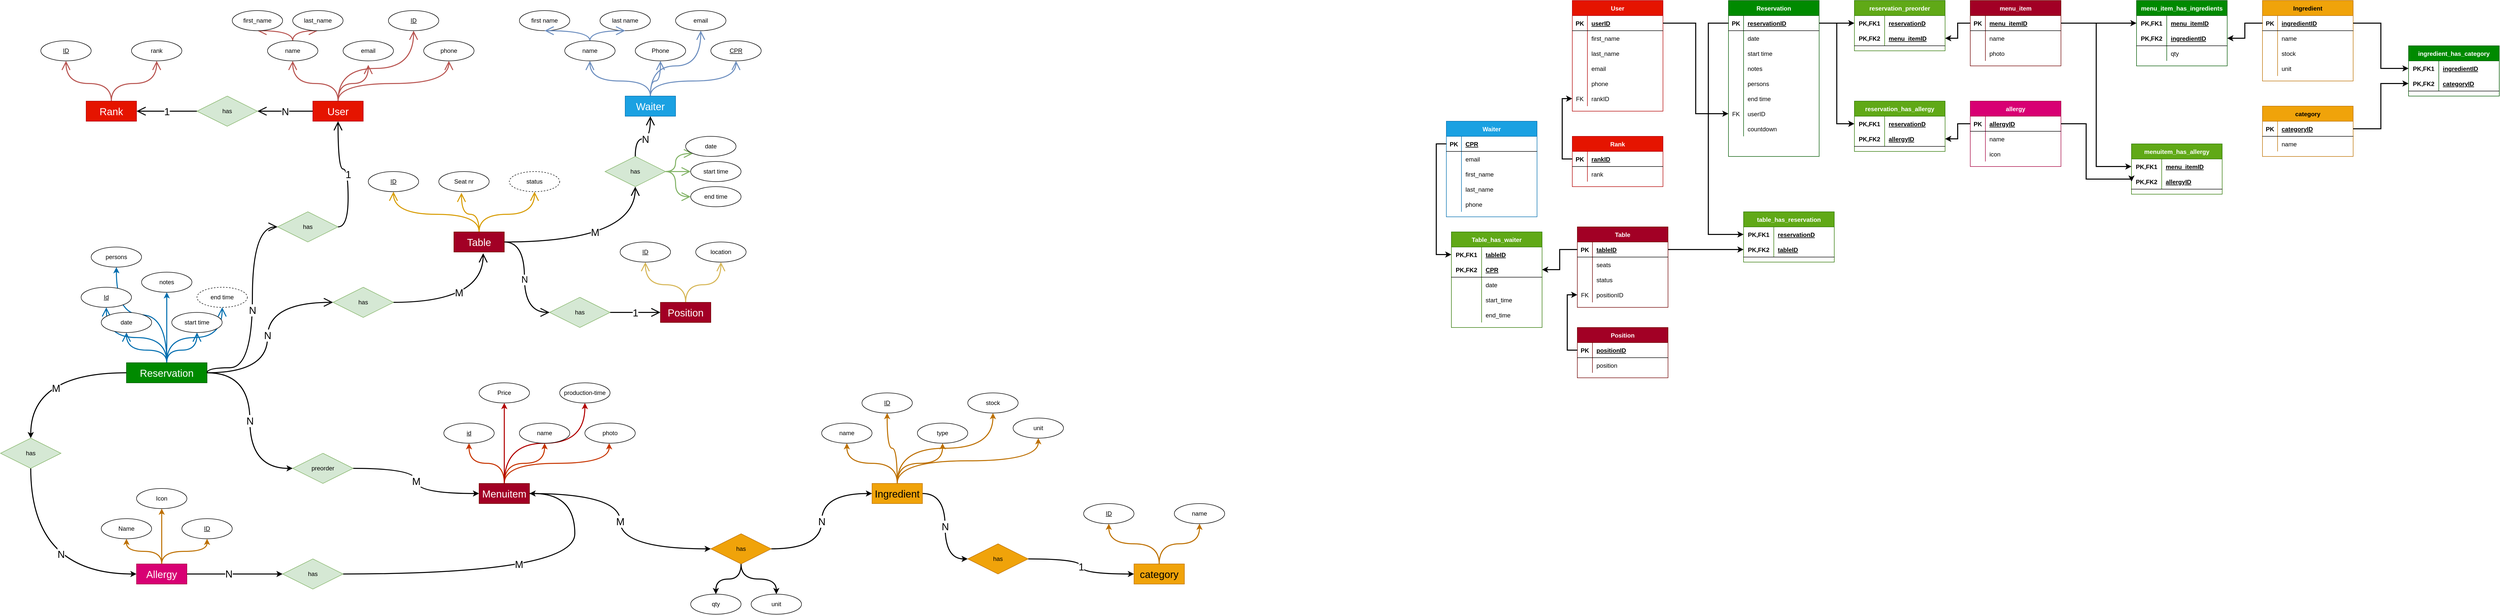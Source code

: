 <mxfile version="15.4.0" type="github">
  <diagram id="pFvgCGhmB1vwED2cMpDZ" name="Page-1">
    <mxGraphModel dx="2004" dy="750" grid="1" gridSize="10" guides="1" tooltips="1" connect="1" arrows="1" fold="1" page="0" pageScale="1" pageWidth="827" pageHeight="1169" math="0" shadow="0">
      <root>
        <mxCell id="0" />
        <mxCell id="1" parent="0" />
        <mxCell id="cgYLOBrb9KZ1So3oihtH-15" style="edgeStyle=orthogonalEdgeStyle;rounded=0;orthogonalLoop=1;jettySize=auto;html=1;exitX=0.5;exitY=0;exitDx=0;exitDy=0;entryX=0.5;entryY=1;entryDx=0;entryDy=0;endArrow=open;startSize=14;endSize=14;sourcePerimeterSpacing=8;targetPerimeterSpacing=8;strokeWidth=2;fillColor=#f8cecc;strokeColor=#b85450;curved=1;" parent="1" source="cgYLOBrb9KZ1So3oihtH-1" target="cgYLOBrb9KZ1So3oihtH-9" edge="1">
          <mxGeometry relative="1" as="geometry" />
        </mxCell>
        <mxCell id="cgYLOBrb9KZ1So3oihtH-16" style="edgeStyle=orthogonalEdgeStyle;rounded=0;orthogonalLoop=1;jettySize=auto;html=1;exitX=0.5;exitY=0;exitDx=0;exitDy=0;entryX=0.5;entryY=1;entryDx=0;entryDy=0;endArrow=open;startSize=14;endSize=14;sourcePerimeterSpacing=8;targetPerimeterSpacing=8;strokeWidth=2;fillColor=#f8cecc;strokeColor=#b85450;curved=1;" parent="1" source="cgYLOBrb9KZ1So3oihtH-9" target="cgYLOBrb9KZ1So3oihtH-7" edge="1">
          <mxGeometry relative="1" as="geometry" />
        </mxCell>
        <mxCell id="cgYLOBrb9KZ1So3oihtH-17" style="edgeStyle=orthogonalEdgeStyle;curved=1;rounded=0;orthogonalLoop=1;jettySize=auto;html=1;exitX=0.5;exitY=0;exitDx=0;exitDy=0;entryX=0.5;entryY=1;entryDx=0;entryDy=0;endArrow=open;startSize=14;endSize=14;sourcePerimeterSpacing=8;targetPerimeterSpacing=8;strokeWidth=2;fillColor=#f8cecc;strokeColor=#b85450;" parent="1" source="cgYLOBrb9KZ1So3oihtH-9" target="cgYLOBrb9KZ1So3oihtH-8" edge="1">
          <mxGeometry relative="1" as="geometry" />
        </mxCell>
        <mxCell id="cgYLOBrb9KZ1So3oihtH-18" style="edgeStyle=orthogonalEdgeStyle;curved=1;rounded=0;orthogonalLoop=1;jettySize=auto;html=1;exitX=0.5;exitY=0;exitDx=0;exitDy=0;endArrow=open;startSize=14;endSize=14;sourcePerimeterSpacing=8;targetPerimeterSpacing=8;strokeWidth=2;fillColor=#f8cecc;strokeColor=#b85450;" parent="1" source="cgYLOBrb9KZ1So3oihtH-1" target="cgYLOBrb9KZ1So3oihtH-10" edge="1">
          <mxGeometry relative="1" as="geometry" />
        </mxCell>
        <mxCell id="cgYLOBrb9KZ1So3oihtH-19" style="edgeStyle=orthogonalEdgeStyle;curved=1;rounded=0;orthogonalLoop=1;jettySize=auto;html=1;exitX=0.5;exitY=0;exitDx=0;exitDy=0;endArrow=open;startSize=14;endSize=14;sourcePerimeterSpacing=8;targetPerimeterSpacing=8;strokeWidth=2;fillColor=#f8cecc;strokeColor=#b85450;entryX=0.5;entryY=1;entryDx=0;entryDy=0;" parent="1" source="cgYLOBrb9KZ1So3oihtH-1" target="cgYLOBrb9KZ1So3oihtH-11" edge="1">
          <mxGeometry relative="1" as="geometry">
            <mxPoint x="460" y="280" as="targetPoint" />
          </mxGeometry>
        </mxCell>
        <mxCell id="cgYLOBrb9KZ1So3oihtH-30" value="&lt;font style=&quot;font-size: 20px&quot;&gt;N&lt;/font&gt;" style="edgeStyle=orthogonalEdgeStyle;curved=1;rounded=0;orthogonalLoop=1;jettySize=auto;html=1;exitX=0;exitY=0.5;exitDx=0;exitDy=0;entryX=1;entryY=0.5;entryDx=0;entryDy=0;endArrow=open;startSize=14;endSize=14;sourcePerimeterSpacing=8;targetPerimeterSpacing=8;strokeWidth=2;" parent="1" source="cgYLOBrb9KZ1So3oihtH-1" target="cgYLOBrb9KZ1So3oihtH-28" edge="1">
          <mxGeometry relative="1" as="geometry" />
        </mxCell>
        <mxCell id="cgYLOBrb9KZ1So3oihtH-31" style="edgeStyle=orthogonalEdgeStyle;curved=1;rounded=0;orthogonalLoop=1;jettySize=auto;html=1;exitX=0.5;exitY=0;exitDx=0;exitDy=0;entryX=0.5;entryY=1;entryDx=0;entryDy=0;endArrow=open;startSize=14;endSize=14;sourcePerimeterSpacing=8;targetPerimeterSpacing=8;strokeWidth=2;fillColor=#f8cecc;strokeColor=#b85450;" parent="1" source="cgYLOBrb9KZ1So3oihtH-1" target="cgYLOBrb9KZ1So3oihtH-21" edge="1">
          <mxGeometry relative="1" as="geometry" />
        </mxCell>
        <mxCell id="cgYLOBrb9KZ1So3oihtH-1" value="&lt;font style=&quot;font-size: 20px&quot;&gt;User&lt;/font&gt;" style="whiteSpace=wrap;html=1;align=center;hachureGap=4;pointerEvents=0;fillColor=#e51400;strokeColor=#B20000;fontColor=#ffffff;" parent="1" vertex="1">
          <mxGeometry x="190" y="360" width="100" height="40" as="geometry" />
        </mxCell>
        <mxCell id="cgYLOBrb9KZ1So3oihtH-51" style="edgeStyle=orthogonalEdgeStyle;curved=1;rounded=0;orthogonalLoop=1;jettySize=auto;html=1;exitX=0.5;exitY=0;exitDx=0;exitDy=0;entryX=0.5;entryY=1;entryDx=0;entryDy=0;endArrow=open;startSize=14;endSize=14;sourcePerimeterSpacing=8;targetPerimeterSpacing=8;strokeWidth=2;fillColor=#ffe6cc;strokeColor=#d79b00;" parent="1" source="cgYLOBrb9KZ1So3oihtH-2" target="cgYLOBrb9KZ1So3oihtH-46" edge="1">
          <mxGeometry relative="1" as="geometry" />
        </mxCell>
        <mxCell id="cgYLOBrb9KZ1So3oihtH-52" style="edgeStyle=orthogonalEdgeStyle;curved=1;rounded=0;orthogonalLoop=1;jettySize=auto;html=1;exitX=0.5;exitY=0;exitDx=0;exitDy=0;entryX=0.45;entryY=1.055;entryDx=0;entryDy=0;entryPerimeter=0;endArrow=open;startSize=14;endSize=14;sourcePerimeterSpacing=8;targetPerimeterSpacing=8;strokeWidth=2;fillColor=#ffe6cc;strokeColor=#d79b00;" parent="1" source="cgYLOBrb9KZ1So3oihtH-2" target="cgYLOBrb9KZ1So3oihtH-47" edge="1">
          <mxGeometry relative="1" as="geometry" />
        </mxCell>
        <mxCell id="cgYLOBrb9KZ1So3oihtH-53" style="edgeStyle=orthogonalEdgeStyle;curved=1;rounded=0;orthogonalLoop=1;jettySize=auto;html=1;exitX=0.5;exitY=0;exitDx=0;exitDy=0;entryX=0.5;entryY=1;entryDx=0;entryDy=0;endArrow=open;startSize=14;endSize=14;sourcePerimeterSpacing=8;targetPerimeterSpacing=8;strokeWidth=2;fillColor=#ffe6cc;strokeColor=#d79b00;" parent="1" source="cgYLOBrb9KZ1So3oihtH-2" target="cgYLOBrb9KZ1So3oihtH-50" edge="1">
          <mxGeometry relative="1" as="geometry" />
        </mxCell>
        <mxCell id="cgYLOBrb9KZ1So3oihtH-61" value="&lt;font style=&quot;font-size: 20px&quot;&gt;M&lt;/font&gt;" style="edgeStyle=orthogonalEdgeStyle;curved=1;rounded=0;orthogonalLoop=1;jettySize=auto;html=1;exitX=1;exitY=0.5;exitDx=0;exitDy=0;endArrow=open;startSize=14;endSize=14;sourcePerimeterSpacing=8;targetPerimeterSpacing=8;strokeWidth=2;entryX=0.5;entryY=1;entryDx=0;entryDy=0;" parent="1" source="cgYLOBrb9KZ1So3oihtH-2" target="cgYLOBrb9KZ1So3oihtH-60" edge="1">
          <mxGeometry x="-0.027" y="20" relative="1" as="geometry">
            <mxPoint as="offset" />
          </mxGeometry>
        </mxCell>
        <mxCell id="cgYLOBrb9KZ1So3oihtH-70" value="&lt;font style=&quot;font-size: 18px&quot;&gt;N&lt;/font&gt;" style="edgeStyle=orthogonalEdgeStyle;curved=1;rounded=0;orthogonalLoop=1;jettySize=auto;html=1;exitX=1;exitY=0.5;exitDx=0;exitDy=0;entryX=0;entryY=0.5;entryDx=0;entryDy=0;endArrow=open;startSize=14;endSize=14;sourcePerimeterSpacing=8;targetPerimeterSpacing=8;strokeWidth=2;" parent="1" source="cgYLOBrb9KZ1So3oihtH-2" target="cgYLOBrb9KZ1So3oihtH-69" edge="1">
          <mxGeometry relative="1" as="geometry" />
        </mxCell>
        <mxCell id="cgYLOBrb9KZ1So3oihtH-2" value="&lt;font style=&quot;font-size: 20px&quot;&gt;Table&lt;/font&gt;" style="whiteSpace=wrap;html=1;align=center;hachureGap=4;pointerEvents=0;fillColor=#a20025;strokeColor=#6F0000;fontColor=#ffffff;" parent="1" vertex="1">
          <mxGeometry x="470" y="620" width="100" height="40" as="geometry" />
        </mxCell>
        <mxCell id="cgYLOBrb9KZ1So3oihtH-76" style="edgeStyle=orthogonalEdgeStyle;curved=1;rounded=0;orthogonalLoop=1;jettySize=auto;html=1;exitX=0.5;exitY=0;exitDx=0;exitDy=0;entryX=0.5;entryY=1;entryDx=0;entryDy=0;endArrow=open;startSize=14;endSize=14;sourcePerimeterSpacing=8;targetPerimeterSpacing=8;strokeWidth=2;fillColor=#1ba1e2;strokeColor=#006EAF;" parent="1" source="cgYLOBrb9KZ1So3oihtH-3" target="cgYLOBrb9KZ1So3oihtH-73" edge="1">
          <mxGeometry relative="1" as="geometry" />
        </mxCell>
        <mxCell id="cgYLOBrb9KZ1So3oihtH-77" style="edgeStyle=orthogonalEdgeStyle;curved=1;rounded=0;orthogonalLoop=1;jettySize=auto;html=1;exitX=0.5;exitY=0;exitDx=0;exitDy=0;endArrow=open;startSize=14;endSize=14;sourcePerimeterSpacing=8;targetPerimeterSpacing=8;strokeWidth=2;entryX=0.5;entryY=1;entryDx=0;entryDy=0;fillColor=#1ba1e2;strokeColor=#006EAF;" parent="1" source="cgYLOBrb9KZ1So3oihtH-3" target="cgYLOBrb9KZ1So3oihtH-74" edge="1">
          <mxGeometry relative="1" as="geometry" />
        </mxCell>
        <mxCell id="cgYLOBrb9KZ1So3oihtH-78" style="edgeStyle=orthogonalEdgeStyle;curved=1;rounded=0;orthogonalLoop=1;jettySize=auto;html=1;exitX=0.5;exitY=0;exitDx=0;exitDy=0;entryX=0.5;entryY=1;entryDx=0;entryDy=0;endArrow=open;startSize=14;endSize=14;sourcePerimeterSpacing=8;targetPerimeterSpacing=8;strokeWidth=2;fillColor=#1ba1e2;strokeColor=#006EAF;" parent="1" source="cgYLOBrb9KZ1So3oihtH-3" target="cgYLOBrb9KZ1So3oihtH-75" edge="1">
          <mxGeometry relative="1" as="geometry" />
        </mxCell>
        <mxCell id="cgYLOBrb9KZ1So3oihtH-79" style="edgeStyle=orthogonalEdgeStyle;curved=1;rounded=0;orthogonalLoop=1;jettySize=auto;html=1;exitX=0.5;exitY=0;exitDx=0;exitDy=0;entryX=0.5;entryY=1;entryDx=0;entryDy=0;endArrow=open;startSize=14;endSize=14;sourcePerimeterSpacing=8;targetPerimeterSpacing=8;strokeWidth=2;fillColor=#1ba1e2;strokeColor=#006EAF;" parent="1" source="cgYLOBrb9KZ1So3oihtH-3" target="cgYLOBrb9KZ1So3oihtH-72" edge="1">
          <mxGeometry relative="1" as="geometry" />
        </mxCell>
        <mxCell id="cgYLOBrb9KZ1So3oihtH-81" value="&lt;font style=&quot;font-size: 20px&quot;&gt;N&lt;/font&gt;" style="edgeStyle=orthogonalEdgeStyle;curved=1;rounded=0;orthogonalLoop=1;jettySize=auto;html=1;exitX=1;exitY=0.5;exitDx=0;exitDy=0;entryX=0;entryY=0.5;entryDx=0;entryDy=0;endArrow=open;startSize=14;endSize=14;sourcePerimeterSpacing=8;targetPerimeterSpacing=8;strokeWidth=2;" parent="1" source="cgYLOBrb9KZ1So3oihtH-3" target="cgYLOBrb9KZ1So3oihtH-80" edge="1">
          <mxGeometry relative="1" as="geometry" />
        </mxCell>
        <mxCell id="hC1sI03d6LCr8UTa0h6b-2" style="edgeStyle=orthogonalEdgeStyle;rounded=0;orthogonalLoop=1;jettySize=auto;html=1;exitX=0.5;exitY=0;exitDx=0;exitDy=0;curved=1;strokeWidth=2;fillColor=#1ba1e2;strokeColor=#006EAF;" edge="1" parent="1" source="cgYLOBrb9KZ1So3oihtH-3" target="hC1sI03d6LCr8UTa0h6b-1">
          <mxGeometry relative="1" as="geometry" />
        </mxCell>
        <mxCell id="hC1sI03d6LCr8UTa0h6b-11" value="&lt;font style=&quot;font-size: 20px&quot;&gt;N&lt;/font&gt;" style="edgeStyle=orthogonalEdgeStyle;curved=1;rounded=0;orthogonalLoop=1;jettySize=auto;html=1;exitX=1;exitY=0.5;exitDx=0;exitDy=0;entryX=0;entryY=0.5;entryDx=0;entryDy=0;strokeWidth=2;" edge="1" parent="1" source="cgYLOBrb9KZ1So3oihtH-3" target="hC1sI03d6LCr8UTa0h6b-10">
          <mxGeometry relative="1" as="geometry" />
        </mxCell>
        <mxCell id="hC1sI03d6LCr8UTa0h6b-23" value="&lt;font style=&quot;font-size: 20px&quot;&gt;M&lt;/font&gt;" style="edgeStyle=orthogonalEdgeStyle;curved=1;rounded=0;orthogonalLoop=1;jettySize=auto;html=1;exitX=0;exitY=0.5;exitDx=0;exitDy=0;strokeWidth=2;" edge="1" parent="1" source="cgYLOBrb9KZ1So3oihtH-3" target="hC1sI03d6LCr8UTa0h6b-22">
          <mxGeometry x="-0.125" y="30" relative="1" as="geometry">
            <mxPoint as="offset" />
          </mxGeometry>
        </mxCell>
        <mxCell id="hC1sI03d6LCr8UTa0h6b-152" style="edgeStyle=orthogonalEdgeStyle;curved=1;rounded=0;orthogonalLoop=1;jettySize=auto;html=1;exitX=0.5;exitY=0;exitDx=0;exitDy=0;strokeWidth=2;fillColor=#1ba1e2;strokeColor=#006EAF;" edge="1" parent="1" source="cgYLOBrb9KZ1So3oihtH-3" target="hC1sI03d6LCr8UTa0h6b-151">
          <mxGeometry relative="1" as="geometry" />
        </mxCell>
        <mxCell id="cgYLOBrb9KZ1So3oihtH-3" value="&lt;span style=&quot;font-size: 20px&quot;&gt;Reservation&lt;/span&gt;" style="whiteSpace=wrap;html=1;align=center;hachureGap=4;pointerEvents=0;fillColor=#008a00;strokeColor=#005700;fontColor=#ffffff;" parent="1" vertex="1">
          <mxGeometry x="-180" y="880" width="160" height="40" as="geometry" />
        </mxCell>
        <mxCell id="cgYLOBrb9KZ1So3oihtH-39" style="edgeStyle=orthogonalEdgeStyle;curved=1;rounded=0;orthogonalLoop=1;jettySize=auto;html=1;exitX=0.5;exitY=0;exitDx=0;exitDy=0;endArrow=open;startSize=14;endSize=14;sourcePerimeterSpacing=8;targetPerimeterSpacing=8;strokeWidth=2;fillColor=#dae8fc;strokeColor=#6c8ebf;entryX=0.5;entryY=1;entryDx=0;entryDy=0;" parent="1" source="cgYLOBrb9KZ1So3oihtH-4" target="cgYLOBrb9KZ1So3oihtH-35" edge="1">
          <mxGeometry relative="1" as="geometry" />
        </mxCell>
        <mxCell id="cgYLOBrb9KZ1So3oihtH-41" style="edgeStyle=orthogonalEdgeStyle;curved=1;rounded=0;orthogonalLoop=1;jettySize=auto;html=1;exitX=0.5;exitY=0;exitDx=0;exitDy=0;entryX=0.5;entryY=1;entryDx=0;entryDy=0;endArrow=open;startSize=14;endSize=14;sourcePerimeterSpacing=8;targetPerimeterSpacing=8;strokeWidth=2;fillColor=#dae8fc;strokeColor=#6c8ebf;" parent="1" source="cgYLOBrb9KZ1So3oihtH-4" target="cgYLOBrb9KZ1So3oihtH-36" edge="1">
          <mxGeometry relative="1" as="geometry" />
        </mxCell>
        <mxCell id="cgYLOBrb9KZ1So3oihtH-42" style="edgeStyle=orthogonalEdgeStyle;curved=1;rounded=0;orthogonalLoop=1;jettySize=auto;html=1;exitX=0.5;exitY=0;exitDx=0;exitDy=0;entryX=0.5;entryY=1;entryDx=0;entryDy=0;endArrow=open;startSize=14;endSize=14;sourcePerimeterSpacing=8;targetPerimeterSpacing=8;strokeWidth=2;fillColor=#dae8fc;strokeColor=#6c8ebf;" parent="1" source="cgYLOBrb9KZ1So3oihtH-4" target="cgYLOBrb9KZ1So3oihtH-37" edge="1">
          <mxGeometry relative="1" as="geometry" />
        </mxCell>
        <mxCell id="cgYLOBrb9KZ1So3oihtH-43" style="edgeStyle=orthogonalEdgeStyle;curved=1;rounded=0;orthogonalLoop=1;jettySize=auto;html=1;exitX=0.5;exitY=0;exitDx=0;exitDy=0;entryX=0.5;entryY=1;entryDx=0;entryDy=0;endArrow=open;startSize=14;endSize=14;sourcePerimeterSpacing=8;targetPerimeterSpacing=8;strokeWidth=2;fillColor=#dae8fc;strokeColor=#6c8ebf;" parent="1" source="cgYLOBrb9KZ1So3oihtH-4" target="cgYLOBrb9KZ1So3oihtH-32" edge="1">
          <mxGeometry relative="1" as="geometry" />
        </mxCell>
        <mxCell id="cgYLOBrb9KZ1So3oihtH-4" value="&lt;font style=&quot;font-size: 20px&quot;&gt;Waiter&lt;/font&gt;" style="whiteSpace=wrap;html=1;align=center;hachureGap=4;pointerEvents=0;fillColor=#1ba1e2;strokeColor=#006EAF;fontColor=#ffffff;" parent="1" vertex="1">
          <mxGeometry x="810" y="350" width="100" height="40" as="geometry" />
        </mxCell>
        <mxCell id="cgYLOBrb9KZ1So3oihtH-58" style="edgeStyle=orthogonalEdgeStyle;curved=1;rounded=0;orthogonalLoop=1;jettySize=auto;html=1;exitX=0.5;exitY=0;exitDx=0;exitDy=0;entryX=0.5;entryY=1;entryDx=0;entryDy=0;endArrow=open;startSize=14;endSize=14;sourcePerimeterSpacing=8;targetPerimeterSpacing=8;strokeWidth=2;fillColor=#fff2cc;strokeColor=#d6b656;" parent="1" source="cgYLOBrb9KZ1So3oihtH-5" target="cgYLOBrb9KZ1So3oihtH-54" edge="1">
          <mxGeometry relative="1" as="geometry" />
        </mxCell>
        <mxCell id="cgYLOBrb9KZ1So3oihtH-59" style="edgeStyle=orthogonalEdgeStyle;curved=1;rounded=0;orthogonalLoop=1;jettySize=auto;html=1;exitX=0.5;exitY=0;exitDx=0;exitDy=0;endArrow=open;startSize=14;endSize=14;sourcePerimeterSpacing=8;targetPerimeterSpacing=8;strokeWidth=2;fillColor=#fff2cc;strokeColor=#d6b656;entryX=0.5;entryY=1;entryDx=0;entryDy=0;" parent="1" source="cgYLOBrb9KZ1So3oihtH-5" target="cgYLOBrb9KZ1So3oihtH-55" edge="1">
          <mxGeometry relative="1" as="geometry" />
        </mxCell>
        <mxCell id="cgYLOBrb9KZ1So3oihtH-5" value="&lt;font style=&quot;font-size: 20px&quot;&gt;Position&lt;/font&gt;" style="whiteSpace=wrap;html=1;align=center;hachureGap=4;pointerEvents=0;fillColor=#a20025;strokeColor=#6F0000;fontColor=#ffffff;" parent="1" vertex="1">
          <mxGeometry x="880" y="760" width="100" height="40" as="geometry" />
        </mxCell>
        <mxCell id="cgYLOBrb9KZ1So3oihtH-7" value="first_name" style="ellipse;whiteSpace=wrap;html=1;align=center;hachureGap=4;pointerEvents=0;" parent="1" vertex="1">
          <mxGeometry x="30" y="180" width="100" height="40" as="geometry" />
        </mxCell>
        <mxCell id="cgYLOBrb9KZ1So3oihtH-8" value="last_name" style="ellipse;whiteSpace=wrap;html=1;align=center;hachureGap=4;pointerEvents=0;" parent="1" vertex="1">
          <mxGeometry x="150" y="180" width="100" height="40" as="geometry" />
        </mxCell>
        <mxCell id="cgYLOBrb9KZ1So3oihtH-9" value="name" style="ellipse;whiteSpace=wrap;html=1;align=center;hachureGap=4;pointerEvents=0;" parent="1" vertex="1">
          <mxGeometry x="100" y="240" width="100" height="40" as="geometry" />
        </mxCell>
        <mxCell id="cgYLOBrb9KZ1So3oihtH-10" value="email" style="ellipse;whiteSpace=wrap;html=1;align=center;hachureGap=4;pointerEvents=0;" parent="1" vertex="1">
          <mxGeometry x="250" y="240" width="100" height="40" as="geometry" />
        </mxCell>
        <mxCell id="cgYLOBrb9KZ1So3oihtH-11" value="phone" style="ellipse;whiteSpace=wrap;html=1;align=center;hachureGap=4;pointerEvents=0;" parent="1" vertex="1">
          <mxGeometry x="410" y="240" width="100" height="40" as="geometry" />
        </mxCell>
        <mxCell id="cgYLOBrb9KZ1So3oihtH-21" value="ID" style="ellipse;whiteSpace=wrap;html=1;align=center;fontStyle=4;hachureGap=4;pointerEvents=0;" parent="1" vertex="1">
          <mxGeometry x="340" y="180" width="100" height="40" as="geometry" />
        </mxCell>
        <mxCell id="cgYLOBrb9KZ1So3oihtH-26" style="edgeStyle=orthogonalEdgeStyle;curved=1;rounded=0;orthogonalLoop=1;jettySize=auto;html=1;exitX=0.5;exitY=0;exitDx=0;exitDy=0;entryX=0.5;entryY=1;entryDx=0;entryDy=0;endArrow=open;startSize=14;endSize=14;sourcePerimeterSpacing=8;targetPerimeterSpacing=8;strokeWidth=2;fillColor=#f8cecc;strokeColor=#b85450;" parent="1" source="cgYLOBrb9KZ1So3oihtH-22" target="cgYLOBrb9KZ1So3oihtH-23" edge="1">
          <mxGeometry relative="1" as="geometry" />
        </mxCell>
        <mxCell id="cgYLOBrb9KZ1So3oihtH-27" style="edgeStyle=orthogonalEdgeStyle;curved=1;rounded=0;orthogonalLoop=1;jettySize=auto;html=1;exitX=0.5;exitY=0;exitDx=0;exitDy=0;entryX=0.5;entryY=1;entryDx=0;entryDy=0;endArrow=open;startSize=14;endSize=14;sourcePerimeterSpacing=8;targetPerimeterSpacing=8;strokeWidth=2;fillColor=#f8cecc;strokeColor=#b85450;" parent="1" source="cgYLOBrb9KZ1So3oihtH-22" target="cgYLOBrb9KZ1So3oihtH-25" edge="1">
          <mxGeometry relative="1" as="geometry" />
        </mxCell>
        <mxCell id="cgYLOBrb9KZ1So3oihtH-22" value="&lt;font style=&quot;font-size: 20px&quot;&gt;Rank&lt;/font&gt;" style="whiteSpace=wrap;html=1;align=center;hachureGap=4;pointerEvents=0;fillColor=#e51400;strokeColor=#B20000;fontColor=#ffffff;" parent="1" vertex="1">
          <mxGeometry x="-260" y="360" width="100" height="40" as="geometry" />
        </mxCell>
        <mxCell id="cgYLOBrb9KZ1So3oihtH-23" value="ID" style="ellipse;whiteSpace=wrap;html=1;align=center;fontStyle=4;hachureGap=4;pointerEvents=0;" parent="1" vertex="1">
          <mxGeometry x="-350" y="240" width="100" height="40" as="geometry" />
        </mxCell>
        <mxCell id="cgYLOBrb9KZ1So3oihtH-25" value="rank" style="ellipse;whiteSpace=wrap;html=1;align=center;hachureGap=4;pointerEvents=0;" parent="1" vertex="1">
          <mxGeometry x="-170" y="240" width="100" height="40" as="geometry" />
        </mxCell>
        <mxCell id="cgYLOBrb9KZ1So3oihtH-29" value="&lt;font style=&quot;font-size: 20px&quot;&gt;1&lt;/font&gt;" style="edgeStyle=orthogonalEdgeStyle;curved=1;rounded=0;orthogonalLoop=1;jettySize=auto;html=1;exitX=0;exitY=0.5;exitDx=0;exitDy=0;entryX=1;entryY=0.5;entryDx=0;entryDy=0;endArrow=open;startSize=14;endSize=14;sourcePerimeterSpacing=8;targetPerimeterSpacing=8;strokeWidth=2;" parent="1" source="cgYLOBrb9KZ1So3oihtH-28" target="cgYLOBrb9KZ1So3oihtH-22" edge="1">
          <mxGeometry relative="1" as="geometry" />
        </mxCell>
        <mxCell id="cgYLOBrb9KZ1So3oihtH-28" value="has" style="shape=rhombus;perimeter=rhombusPerimeter;whiteSpace=wrap;html=1;align=center;hachureGap=4;pointerEvents=0;fillColor=#d5e8d4;strokeColor=#82b366;" parent="1" vertex="1">
          <mxGeometry x="-40" y="350" width="120" height="60" as="geometry" />
        </mxCell>
        <mxCell id="cgYLOBrb9KZ1So3oihtH-32" value="CPR" style="ellipse;whiteSpace=wrap;html=1;align=center;fontStyle=4;hachureGap=4;pointerEvents=0;" parent="1" vertex="1">
          <mxGeometry x="980" y="240" width="100" height="40" as="geometry" />
        </mxCell>
        <mxCell id="cgYLOBrb9KZ1So3oihtH-33" value="first name" style="ellipse;whiteSpace=wrap;html=1;align=center;hachureGap=4;pointerEvents=0;" parent="1" vertex="1">
          <mxGeometry x="600" y="180" width="100" height="40" as="geometry" />
        </mxCell>
        <mxCell id="cgYLOBrb9KZ1So3oihtH-34" value="last name" style="ellipse;whiteSpace=wrap;html=1;align=center;hachureGap=4;pointerEvents=0;" parent="1" vertex="1">
          <mxGeometry x="760" y="180" width="100" height="40" as="geometry" />
        </mxCell>
        <mxCell id="cgYLOBrb9KZ1So3oihtH-44" style="edgeStyle=orthogonalEdgeStyle;curved=1;rounded=0;orthogonalLoop=1;jettySize=auto;html=1;exitX=0.5;exitY=0;exitDx=0;exitDy=0;entryX=0.5;entryY=1;entryDx=0;entryDy=0;endArrow=open;startSize=14;endSize=14;sourcePerimeterSpacing=8;targetPerimeterSpacing=8;strokeWidth=2;fillColor=#dae8fc;strokeColor=#6c8ebf;" parent="1" source="cgYLOBrb9KZ1So3oihtH-35" target="cgYLOBrb9KZ1So3oihtH-34" edge="1">
          <mxGeometry relative="1" as="geometry" />
        </mxCell>
        <mxCell id="cgYLOBrb9KZ1So3oihtH-45" style="edgeStyle=orthogonalEdgeStyle;curved=1;rounded=0;orthogonalLoop=1;jettySize=auto;html=1;exitX=0.5;exitY=0;exitDx=0;exitDy=0;entryX=0.5;entryY=1;entryDx=0;entryDy=0;endArrow=open;startSize=14;endSize=14;sourcePerimeterSpacing=8;targetPerimeterSpacing=8;strokeWidth=2;fillColor=#dae8fc;strokeColor=#6c8ebf;" parent="1" source="cgYLOBrb9KZ1So3oihtH-35" target="cgYLOBrb9KZ1So3oihtH-33" edge="1">
          <mxGeometry relative="1" as="geometry">
            <Array as="points">
              <mxPoint x="740" y="220" />
            </Array>
          </mxGeometry>
        </mxCell>
        <mxCell id="cgYLOBrb9KZ1So3oihtH-35" value="name" style="ellipse;whiteSpace=wrap;html=1;align=center;hachureGap=4;pointerEvents=0;" parent="1" vertex="1">
          <mxGeometry x="690" y="240" width="100" height="40" as="geometry" />
        </mxCell>
        <mxCell id="cgYLOBrb9KZ1So3oihtH-36" value="Phone" style="ellipse;whiteSpace=wrap;html=1;align=center;hachureGap=4;pointerEvents=0;" parent="1" vertex="1">
          <mxGeometry x="830" y="240" width="100" height="40" as="geometry" />
        </mxCell>
        <mxCell id="cgYLOBrb9KZ1So3oihtH-37" value="email" style="ellipse;whiteSpace=wrap;html=1;align=center;hachureGap=4;pointerEvents=0;" parent="1" vertex="1">
          <mxGeometry x="910" y="180" width="100" height="40" as="geometry" />
        </mxCell>
        <mxCell id="cgYLOBrb9KZ1So3oihtH-46" value="ID" style="ellipse;whiteSpace=wrap;html=1;align=center;fontStyle=4;hachureGap=4;pointerEvents=0;" parent="1" vertex="1">
          <mxGeometry x="300" y="500" width="100" height="40" as="geometry" />
        </mxCell>
        <mxCell id="cgYLOBrb9KZ1So3oihtH-47" value="Seat nr" style="ellipse;whiteSpace=wrap;html=1;align=center;hachureGap=4;pointerEvents=0;" parent="1" vertex="1">
          <mxGeometry x="440" y="500" width="100" height="40" as="geometry" />
        </mxCell>
        <mxCell id="cgYLOBrb9KZ1So3oihtH-50" value="status" style="ellipse;whiteSpace=wrap;html=1;align=center;dashed=1;hachureGap=4;pointerEvents=0;" parent="1" vertex="1">
          <mxGeometry x="580" y="500" width="100" height="40" as="geometry" />
        </mxCell>
        <mxCell id="cgYLOBrb9KZ1So3oihtH-54" value="ID" style="ellipse;whiteSpace=wrap;html=1;align=center;fontStyle=4;hachureGap=4;pointerEvents=0;" parent="1" vertex="1">
          <mxGeometry x="800" y="640" width="100" height="40" as="geometry" />
        </mxCell>
        <mxCell id="cgYLOBrb9KZ1So3oihtH-55" value="location" style="ellipse;whiteSpace=wrap;html=1;align=center;hachureGap=4;pointerEvents=0;" parent="1" vertex="1">
          <mxGeometry x="950" y="640" width="100" height="40" as="geometry" />
        </mxCell>
        <mxCell id="cgYLOBrb9KZ1So3oihtH-62" value="&lt;font style=&quot;font-size: 20px&quot;&gt;N&lt;/font&gt;" style="edgeStyle=orthogonalEdgeStyle;curved=1;rounded=0;orthogonalLoop=1;jettySize=auto;html=1;exitX=0.5;exitY=0;exitDx=0;exitDy=0;entryX=0.5;entryY=1;entryDx=0;entryDy=0;endArrow=open;startSize=14;endSize=14;sourcePerimeterSpacing=8;targetPerimeterSpacing=8;strokeWidth=2;" parent="1" source="cgYLOBrb9KZ1So3oihtH-60" target="cgYLOBrb9KZ1So3oihtH-4" edge="1">
          <mxGeometry relative="1" as="geometry" />
        </mxCell>
        <mxCell id="cgYLOBrb9KZ1So3oihtH-66" style="edgeStyle=orthogonalEdgeStyle;curved=1;rounded=0;orthogonalLoop=1;jettySize=auto;html=1;exitX=1;exitY=0.5;exitDx=0;exitDy=0;entryX=0;entryY=1;entryDx=0;entryDy=0;endArrow=open;startSize=14;endSize=14;sourcePerimeterSpacing=8;targetPerimeterSpacing=8;strokeWidth=2;fillColor=#d5e8d4;strokeColor=#82b366;" parent="1" source="cgYLOBrb9KZ1So3oihtH-60" target="cgYLOBrb9KZ1So3oihtH-63" edge="1">
          <mxGeometry relative="1" as="geometry" />
        </mxCell>
        <mxCell id="cgYLOBrb9KZ1So3oihtH-67" style="edgeStyle=orthogonalEdgeStyle;curved=1;rounded=0;orthogonalLoop=1;jettySize=auto;html=1;exitX=1;exitY=0.5;exitDx=0;exitDy=0;endArrow=open;startSize=14;endSize=14;sourcePerimeterSpacing=8;targetPerimeterSpacing=8;strokeWidth=2;entryX=0;entryY=0.5;entryDx=0;entryDy=0;fillColor=#d5e8d4;strokeColor=#82b366;" parent="1" source="cgYLOBrb9KZ1So3oihtH-60" target="cgYLOBrb9KZ1So3oihtH-64" edge="1">
          <mxGeometry relative="1" as="geometry" />
        </mxCell>
        <mxCell id="cgYLOBrb9KZ1So3oihtH-68" style="edgeStyle=orthogonalEdgeStyle;curved=1;rounded=0;orthogonalLoop=1;jettySize=auto;html=1;exitX=1;exitY=0.5;exitDx=0;exitDy=0;entryX=0;entryY=0.5;entryDx=0;entryDy=0;endArrow=open;startSize=14;endSize=14;sourcePerimeterSpacing=8;targetPerimeterSpacing=8;strokeWidth=2;fillColor=#d5e8d4;strokeColor=#82b366;" parent="1" source="cgYLOBrb9KZ1So3oihtH-60" target="cgYLOBrb9KZ1So3oihtH-65" edge="1">
          <mxGeometry relative="1" as="geometry" />
        </mxCell>
        <mxCell id="cgYLOBrb9KZ1So3oihtH-60" value="has" style="shape=rhombus;perimeter=rhombusPerimeter;whiteSpace=wrap;html=1;align=center;hachureGap=4;pointerEvents=0;fillColor=#d5e8d4;strokeColor=#82b366;" parent="1" vertex="1">
          <mxGeometry x="770" y="470" width="120" height="60" as="geometry" />
        </mxCell>
        <mxCell id="cgYLOBrb9KZ1So3oihtH-63" value="date" style="ellipse;whiteSpace=wrap;html=1;align=center;hachureGap=4;pointerEvents=0;" parent="1" vertex="1">
          <mxGeometry x="930" y="430" width="100" height="40" as="geometry" />
        </mxCell>
        <mxCell id="cgYLOBrb9KZ1So3oihtH-64" value="start time" style="ellipse;whiteSpace=wrap;html=1;align=center;hachureGap=4;pointerEvents=0;" parent="1" vertex="1">
          <mxGeometry x="940" y="480" width="100" height="40" as="geometry" />
        </mxCell>
        <mxCell id="cgYLOBrb9KZ1So3oihtH-65" value="end time" style="ellipse;whiteSpace=wrap;html=1;align=center;hachureGap=4;pointerEvents=0;" parent="1" vertex="1">
          <mxGeometry x="940" y="530" width="100" height="40" as="geometry" />
        </mxCell>
        <mxCell id="cgYLOBrb9KZ1So3oihtH-71" value="&lt;font style=&quot;font-size: 20px&quot;&gt;1&lt;/font&gt;" style="edgeStyle=orthogonalEdgeStyle;curved=1;rounded=0;orthogonalLoop=1;jettySize=auto;html=1;exitX=1;exitY=0.5;exitDx=0;exitDy=0;entryX=0;entryY=0.5;entryDx=0;entryDy=0;endArrow=open;startSize=14;endSize=14;sourcePerimeterSpacing=8;targetPerimeterSpacing=8;strokeWidth=2;" parent="1" source="cgYLOBrb9KZ1So3oihtH-69" target="cgYLOBrb9KZ1So3oihtH-5" edge="1">
          <mxGeometry relative="1" as="geometry" />
        </mxCell>
        <mxCell id="cgYLOBrb9KZ1So3oihtH-69" value="has" style="shape=rhombus;perimeter=rhombusPerimeter;whiteSpace=wrap;html=1;align=center;hachureGap=4;pointerEvents=0;fillColor=#d5e8d4;strokeColor=#82b366;" parent="1" vertex="1">
          <mxGeometry x="660" y="750" width="120" height="60" as="geometry" />
        </mxCell>
        <mxCell id="cgYLOBrb9KZ1So3oihtH-72" value="Id" style="ellipse;whiteSpace=wrap;html=1;align=center;fontStyle=4;hachureGap=4;pointerEvents=0;" parent="1" vertex="1">
          <mxGeometry x="-270" y="730" width="100" height="40" as="geometry" />
        </mxCell>
        <mxCell id="cgYLOBrb9KZ1So3oihtH-73" value="date" style="ellipse;whiteSpace=wrap;html=1;align=center;hachureGap=4;pointerEvents=0;" parent="1" vertex="1">
          <mxGeometry x="-230" y="780" width="100" height="40" as="geometry" />
        </mxCell>
        <mxCell id="cgYLOBrb9KZ1So3oihtH-74" value="start time" style="ellipse;whiteSpace=wrap;html=1;align=center;hachureGap=4;pointerEvents=0;" parent="1" vertex="1">
          <mxGeometry x="-90" y="780" width="100" height="40" as="geometry" />
        </mxCell>
        <mxCell id="cgYLOBrb9KZ1So3oihtH-75" value="end time" style="ellipse;whiteSpace=wrap;html=1;align=center;dashed=1;hachureGap=4;pointerEvents=0;" parent="1" vertex="1">
          <mxGeometry x="-40" y="730" width="100" height="40" as="geometry" />
        </mxCell>
        <mxCell id="cgYLOBrb9KZ1So3oihtH-82" value="&lt;font style=&quot;font-size: 20px&quot;&gt;M&lt;/font&gt;" style="edgeStyle=orthogonalEdgeStyle;curved=1;rounded=0;orthogonalLoop=1;jettySize=auto;html=1;exitX=1;exitY=0.5;exitDx=0;exitDy=0;entryX=0.581;entryY=1.06;entryDx=0;entryDy=0;entryPerimeter=0;endArrow=open;startSize=14;endSize=14;sourcePerimeterSpacing=8;targetPerimeterSpacing=8;strokeWidth=2;" parent="1" source="cgYLOBrb9KZ1So3oihtH-80" target="cgYLOBrb9KZ1So3oihtH-2" edge="1">
          <mxGeometry x="-0.057" y="20" relative="1" as="geometry">
            <mxPoint as="offset" />
          </mxGeometry>
        </mxCell>
        <mxCell id="cgYLOBrb9KZ1So3oihtH-80" value="has" style="shape=rhombus;perimeter=rhombusPerimeter;whiteSpace=wrap;html=1;align=center;hachureGap=4;pointerEvents=0;fillColor=#d5e8d4;strokeColor=#82b366;" parent="1" vertex="1">
          <mxGeometry x="230" y="730" width="120" height="60" as="geometry" />
        </mxCell>
        <mxCell id="cgYLOBrb9KZ1So3oihtH-84" value="has" style="shape=rhombus;perimeter=rhombusPerimeter;whiteSpace=wrap;html=1;align=center;hachureGap=4;pointerEvents=0;fillColor=#d5e8d4;strokeColor=#82b366;" parent="1" vertex="1">
          <mxGeometry x="120" y="580" width="120" height="60" as="geometry" />
        </mxCell>
        <mxCell id="cgYLOBrb9KZ1So3oihtH-85" value="&lt;font style=&quot;font-size: 20px&quot;&gt;N&lt;/font&gt;" style="edgeStyle=orthogonalEdgeStyle;curved=1;rounded=0;orthogonalLoop=1;jettySize=auto;html=1;exitX=1;exitY=0.5;exitDx=0;exitDy=0;endArrow=open;startSize=14;endSize=14;sourcePerimeterSpacing=8;targetPerimeterSpacing=8;strokeWidth=2;entryX=0;entryY=0.5;entryDx=0;entryDy=0;" parent="1" source="cgYLOBrb9KZ1So3oihtH-3" target="cgYLOBrb9KZ1So3oihtH-84" edge="1">
          <mxGeometry relative="1" as="geometry">
            <mxPoint x="-10.0" y="910.0" as="sourcePoint" />
            <mxPoint x="240.0" y="770" as="targetPoint" />
            <Array as="points">
              <mxPoint x="-20" y="890" />
              <mxPoint x="70" y="890" />
              <mxPoint x="70" y="610" />
            </Array>
          </mxGeometry>
        </mxCell>
        <mxCell id="cgYLOBrb9KZ1So3oihtH-86" value="&lt;font style=&quot;font-size: 20px&quot;&gt;1&lt;/font&gt;" style="edgeStyle=orthogonalEdgeStyle;curved=1;rounded=0;orthogonalLoop=1;jettySize=auto;html=1;exitX=1;exitY=0.5;exitDx=0;exitDy=0;entryX=0.5;entryY=1;entryDx=0;entryDy=0;endArrow=open;startSize=14;endSize=14;sourcePerimeterSpacing=8;targetPerimeterSpacing=8;strokeWidth=2;" parent="1" source="cgYLOBrb9KZ1So3oihtH-84" target="cgYLOBrb9KZ1So3oihtH-1" edge="1">
          <mxGeometry relative="1" as="geometry">
            <mxPoint x="231.9" y="607.6" as="sourcePoint" />
            <mxPoint x="410.0" y="510.0" as="targetPoint" />
          </mxGeometry>
        </mxCell>
        <mxCell id="hC1sI03d6LCr8UTa0h6b-1" value="notes" style="ellipse;whiteSpace=wrap;html=1;align=center;" vertex="1" parent="1">
          <mxGeometry x="-150" y="700" width="100" height="40" as="geometry" />
        </mxCell>
        <mxCell id="hC1sI03d6LCr8UTa0h6b-8" style="edgeStyle=orthogonalEdgeStyle;curved=1;rounded=0;orthogonalLoop=1;jettySize=auto;html=1;exitX=0.5;exitY=0;exitDx=0;exitDy=0;entryX=0.5;entryY=1;entryDx=0;entryDy=0;strokeWidth=2;fillColor=#fa6800;strokeColor=#C73500;" edge="1" parent="1" source="hC1sI03d6LCr8UTa0h6b-4" target="hC1sI03d6LCr8UTa0h6b-6">
          <mxGeometry relative="1" as="geometry" />
        </mxCell>
        <mxCell id="hC1sI03d6LCr8UTa0h6b-9" style="edgeStyle=orthogonalEdgeStyle;curved=1;rounded=0;orthogonalLoop=1;jettySize=auto;html=1;exitX=0.5;exitY=0;exitDx=0;exitDy=0;entryX=0.5;entryY=1;entryDx=0;entryDy=0;strokeWidth=2;fillColor=#fa6800;strokeColor=#C73500;" edge="1" parent="1" source="hC1sI03d6LCr8UTa0h6b-4" target="hC1sI03d6LCr8UTa0h6b-5">
          <mxGeometry relative="1" as="geometry" />
        </mxCell>
        <mxCell id="hC1sI03d6LCr8UTa0h6b-18" style="edgeStyle=orthogonalEdgeStyle;curved=1;rounded=0;orthogonalLoop=1;jettySize=auto;html=1;exitX=0.5;exitY=0;exitDx=0;exitDy=0;entryX=0.482;entryY=1.001;entryDx=0;entryDy=0;entryPerimeter=0;strokeWidth=2;fillColor=#fa6800;strokeColor=#C73500;" edge="1" parent="1" source="hC1sI03d6LCr8UTa0h6b-4" target="hC1sI03d6LCr8UTa0h6b-17">
          <mxGeometry relative="1" as="geometry" />
        </mxCell>
        <mxCell id="hC1sI03d6LCr8UTa0h6b-255" style="edgeStyle=orthogonalEdgeStyle;rounded=0;orthogonalLoop=1;jettySize=auto;html=1;exitX=0.5;exitY=0;exitDx=0;exitDy=0;entryX=0.5;entryY=1;entryDx=0;entryDy=0;strokeWidth=2;curved=1;fillColor=#e51400;strokeColor=#B20000;" edge="1" parent="1" source="hC1sI03d6LCr8UTa0h6b-4" target="hC1sI03d6LCr8UTa0h6b-253">
          <mxGeometry relative="1" as="geometry" />
        </mxCell>
        <mxCell id="hC1sI03d6LCr8UTa0h6b-256" style="edgeStyle=orthogonalEdgeStyle;curved=1;rounded=0;orthogonalLoop=1;jettySize=auto;html=1;exitX=0.5;exitY=0;exitDx=0;exitDy=0;entryX=0.5;entryY=1;entryDx=0;entryDy=0;strokeWidth=2;fillColor=#e51400;strokeColor=#B20000;" edge="1" parent="1" source="hC1sI03d6LCr8UTa0h6b-4" target="hC1sI03d6LCr8UTa0h6b-254">
          <mxGeometry relative="1" as="geometry" />
        </mxCell>
        <mxCell id="hC1sI03d6LCr8UTa0h6b-266" value="&lt;font style=&quot;font-size: 20px&quot;&gt;M&lt;/font&gt;" style="edgeStyle=orthogonalEdgeStyle;curved=1;rounded=0;orthogonalLoop=1;jettySize=auto;html=1;exitX=1;exitY=0.5;exitDx=0;exitDy=0;entryX=0;entryY=0.5;entryDx=0;entryDy=0;strokeWidth=2;" edge="1" parent="1" source="hC1sI03d6LCr8UTa0h6b-4" target="hC1sI03d6LCr8UTa0h6b-265">
          <mxGeometry relative="1" as="geometry" />
        </mxCell>
        <mxCell id="hC1sI03d6LCr8UTa0h6b-4" value="&lt;span style=&quot;font-size: 20px&quot;&gt;Menuitem&lt;/span&gt;" style="whiteSpace=wrap;html=1;align=center;hachureGap=4;pointerEvents=0;fillColor=#a20025;strokeColor=#6F0000;fontColor=#ffffff;" vertex="1" parent="1">
          <mxGeometry x="520" y="1120" width="100" height="40" as="geometry" />
        </mxCell>
        <mxCell id="hC1sI03d6LCr8UTa0h6b-5" value="name" style="ellipse;whiteSpace=wrap;html=1;align=center;" vertex="1" parent="1">
          <mxGeometry x="600" y="1000" width="100" height="40" as="geometry" />
        </mxCell>
        <mxCell id="hC1sI03d6LCr8UTa0h6b-6" value="id" style="ellipse;whiteSpace=wrap;html=1;align=center;fontStyle=4;" vertex="1" parent="1">
          <mxGeometry x="450" y="1000" width="100" height="40" as="geometry" />
        </mxCell>
        <mxCell id="hC1sI03d6LCr8UTa0h6b-12" value="&lt;font style=&quot;font-size: 20px&quot;&gt;M&lt;/font&gt;" style="edgeStyle=orthogonalEdgeStyle;curved=1;rounded=0;orthogonalLoop=1;jettySize=auto;html=1;exitX=1;exitY=0.5;exitDx=0;exitDy=0;entryX=0;entryY=0.5;entryDx=0;entryDy=0;strokeWidth=2;" edge="1" parent="1" source="hC1sI03d6LCr8UTa0h6b-10" target="hC1sI03d6LCr8UTa0h6b-4">
          <mxGeometry relative="1" as="geometry" />
        </mxCell>
        <mxCell id="hC1sI03d6LCr8UTa0h6b-10" value="preorder" style="shape=rhombus;perimeter=rhombusPerimeter;whiteSpace=wrap;html=1;align=center;hachureGap=4;pointerEvents=0;fillColor=#d5e8d4;strokeColor=#82b366;" vertex="1" parent="1">
          <mxGeometry x="150" y="1060" width="120" height="60" as="geometry" />
        </mxCell>
        <mxCell id="hC1sI03d6LCr8UTa0h6b-19" style="edgeStyle=orthogonalEdgeStyle;curved=1;rounded=0;orthogonalLoop=1;jettySize=auto;html=1;exitX=0.5;exitY=0;exitDx=0;exitDy=0;entryX=0.5;entryY=1;entryDx=0;entryDy=0;strokeWidth=2;fillColor=#f0a30a;strokeColor=#BD7000;" edge="1" parent="1" source="hC1sI03d6LCr8UTa0h6b-13" target="hC1sI03d6LCr8UTa0h6b-15">
          <mxGeometry relative="1" as="geometry" />
        </mxCell>
        <mxCell id="hC1sI03d6LCr8UTa0h6b-20" style="edgeStyle=orthogonalEdgeStyle;curved=1;rounded=0;orthogonalLoop=1;jettySize=auto;html=1;exitX=0.5;exitY=0;exitDx=0;exitDy=0;entryX=0.5;entryY=1;entryDx=0;entryDy=0;strokeWidth=2;fillColor=#f0a30a;strokeColor=#BD7000;" edge="1" parent="1" source="hC1sI03d6LCr8UTa0h6b-13" target="hC1sI03d6LCr8UTa0h6b-16">
          <mxGeometry relative="1" as="geometry" />
        </mxCell>
        <mxCell id="hC1sI03d6LCr8UTa0h6b-21" style="edgeStyle=orthogonalEdgeStyle;curved=1;rounded=0;orthogonalLoop=1;jettySize=auto;html=1;exitX=0.5;exitY=0;exitDx=0;exitDy=0;entryX=0.5;entryY=1;entryDx=0;entryDy=0;strokeWidth=2;fillColor=#f0a30a;strokeColor=#BD7000;" edge="1" parent="1" source="hC1sI03d6LCr8UTa0h6b-13" target="hC1sI03d6LCr8UTa0h6b-14">
          <mxGeometry relative="1" as="geometry" />
        </mxCell>
        <mxCell id="hC1sI03d6LCr8UTa0h6b-26" style="edgeStyle=orthogonalEdgeStyle;curved=1;rounded=0;orthogonalLoop=1;jettySize=auto;html=1;exitX=1;exitY=0.5;exitDx=0;exitDy=0;entryX=0;entryY=0.5;entryDx=0;entryDy=0;strokeWidth=2;" edge="1" parent="1" source="hC1sI03d6LCr8UTa0h6b-13" target="hC1sI03d6LCr8UTa0h6b-25">
          <mxGeometry relative="1" as="geometry" />
        </mxCell>
        <mxCell id="hC1sI03d6LCr8UTa0h6b-28" value="&lt;font style=&quot;font-size: 20px&quot;&gt;N&lt;/font&gt;" style="edgeLabel;html=1;align=center;verticalAlign=middle;resizable=0;points=[];" vertex="1" connectable="0" parent="hC1sI03d6LCr8UTa0h6b-26">
          <mxGeometry x="-0.131" y="1" relative="1" as="geometry">
            <mxPoint as="offset" />
          </mxGeometry>
        </mxCell>
        <mxCell id="hC1sI03d6LCr8UTa0h6b-13" value="&lt;span style=&quot;font-size: 20px&quot;&gt;Allergy&lt;/span&gt;" style="whiteSpace=wrap;html=1;align=center;hachureGap=4;pointerEvents=0;fillColor=#d80073;strokeColor=#A50040;fontColor=#ffffff;" vertex="1" parent="1">
          <mxGeometry x="-160" y="1280" width="100" height="40" as="geometry" />
        </mxCell>
        <mxCell id="hC1sI03d6LCr8UTa0h6b-14" value="ID" style="ellipse;whiteSpace=wrap;html=1;align=center;fontStyle=4;" vertex="1" parent="1">
          <mxGeometry x="-70" y="1190" width="100" height="40" as="geometry" />
        </mxCell>
        <mxCell id="hC1sI03d6LCr8UTa0h6b-15" value="Name" style="ellipse;whiteSpace=wrap;html=1;align=center;" vertex="1" parent="1">
          <mxGeometry x="-230" y="1190" width="100" height="40" as="geometry" />
        </mxCell>
        <mxCell id="hC1sI03d6LCr8UTa0h6b-16" value="Icon" style="ellipse;whiteSpace=wrap;html=1;align=center;" vertex="1" parent="1">
          <mxGeometry x="-160" y="1130" width="100" height="40" as="geometry" />
        </mxCell>
        <mxCell id="hC1sI03d6LCr8UTa0h6b-17" value="photo" style="ellipse;whiteSpace=wrap;html=1;align=center;" vertex="1" parent="1">
          <mxGeometry x="730" y="1000" width="100" height="40" as="geometry" />
        </mxCell>
        <mxCell id="hC1sI03d6LCr8UTa0h6b-24" value="&lt;font style=&quot;font-size: 20px&quot;&gt;N&lt;/font&gt;" style="edgeStyle=orthogonalEdgeStyle;curved=1;rounded=0;orthogonalLoop=1;jettySize=auto;html=1;exitX=0.5;exitY=1;exitDx=0;exitDy=0;entryX=0;entryY=0.5;entryDx=0;entryDy=0;strokeWidth=2;" edge="1" parent="1" source="hC1sI03d6LCr8UTa0h6b-22" target="hC1sI03d6LCr8UTa0h6b-13">
          <mxGeometry x="0.286" y="40" relative="1" as="geometry">
            <mxPoint as="offset" />
          </mxGeometry>
        </mxCell>
        <mxCell id="hC1sI03d6LCr8UTa0h6b-22" value="has" style="shape=rhombus;perimeter=rhombusPerimeter;whiteSpace=wrap;html=1;align=center;hachureGap=4;pointerEvents=0;fillColor=#d5e8d4;strokeColor=#82b366;" vertex="1" parent="1">
          <mxGeometry x="-430" y="1030" width="120" height="60" as="geometry" />
        </mxCell>
        <mxCell id="hC1sI03d6LCr8UTa0h6b-27" value="&lt;font style=&quot;font-size: 20px&quot;&gt;M&lt;/font&gt;" style="edgeStyle=orthogonalEdgeStyle;rounded=0;orthogonalLoop=1;jettySize=auto;html=1;exitX=1;exitY=0.5;exitDx=0;exitDy=0;entryX=1;entryY=0.5;entryDx=0;entryDy=0;strokeWidth=2;curved=1;" edge="1" parent="1" source="hC1sI03d6LCr8UTa0h6b-25" target="hC1sI03d6LCr8UTa0h6b-4">
          <mxGeometry x="-0.018" y="20" relative="1" as="geometry">
            <Array as="points">
              <mxPoint x="710" y="1300" />
              <mxPoint x="710" y="1140" />
            </Array>
            <mxPoint as="offset" />
          </mxGeometry>
        </mxCell>
        <mxCell id="hC1sI03d6LCr8UTa0h6b-25" value="has" style="shape=rhombus;perimeter=rhombusPerimeter;whiteSpace=wrap;html=1;align=center;fillColor=#d5e8d4;strokeColor=#82b366;" vertex="1" parent="1">
          <mxGeometry x="130" y="1270" width="120" height="60" as="geometry" />
        </mxCell>
        <mxCell id="hC1sI03d6LCr8UTa0h6b-29" value="Waiter" style="shape=table;startSize=30;container=1;collapsible=1;childLayout=tableLayout;fixedRows=1;rowLines=0;fontStyle=1;align=center;resizeLast=1;fillColor=#1ba1e2;strokeColor=#006EAF;fontColor=#ffffff;" vertex="1" parent="1">
          <mxGeometry x="2440" y="400" width="180" height="190" as="geometry" />
        </mxCell>
        <mxCell id="hC1sI03d6LCr8UTa0h6b-30" value="" style="shape=partialRectangle;collapsible=0;dropTarget=0;pointerEvents=0;fillColor=none;top=0;left=0;bottom=1;right=0;points=[[0,0.5],[1,0.5]];portConstraint=eastwest;" vertex="1" parent="hC1sI03d6LCr8UTa0h6b-29">
          <mxGeometry y="30" width="180" height="30" as="geometry" />
        </mxCell>
        <mxCell id="hC1sI03d6LCr8UTa0h6b-31" value="PK" style="shape=partialRectangle;connectable=0;fillColor=none;top=0;left=0;bottom=0;right=0;fontStyle=1;overflow=hidden;" vertex="1" parent="hC1sI03d6LCr8UTa0h6b-30">
          <mxGeometry width="30" height="30" as="geometry">
            <mxRectangle width="30" height="30" as="alternateBounds" />
          </mxGeometry>
        </mxCell>
        <mxCell id="hC1sI03d6LCr8UTa0h6b-32" value="CPR" style="shape=partialRectangle;connectable=0;fillColor=none;top=0;left=0;bottom=0;right=0;align=left;spacingLeft=6;fontStyle=5;overflow=hidden;" vertex="1" parent="hC1sI03d6LCr8UTa0h6b-30">
          <mxGeometry x="30" width="150" height="30" as="geometry">
            <mxRectangle width="150" height="30" as="alternateBounds" />
          </mxGeometry>
        </mxCell>
        <mxCell id="hC1sI03d6LCr8UTa0h6b-33" value="" style="shape=partialRectangle;collapsible=0;dropTarget=0;pointerEvents=0;fillColor=none;top=0;left=0;bottom=0;right=0;points=[[0,0.5],[1,0.5]];portConstraint=eastwest;" vertex="1" parent="hC1sI03d6LCr8UTa0h6b-29">
          <mxGeometry y="60" width="180" height="30" as="geometry" />
        </mxCell>
        <mxCell id="hC1sI03d6LCr8UTa0h6b-34" value="" style="shape=partialRectangle;connectable=0;fillColor=none;top=0;left=0;bottom=0;right=0;editable=1;overflow=hidden;" vertex="1" parent="hC1sI03d6LCr8UTa0h6b-33">
          <mxGeometry width="30" height="30" as="geometry">
            <mxRectangle width="30" height="30" as="alternateBounds" />
          </mxGeometry>
        </mxCell>
        <mxCell id="hC1sI03d6LCr8UTa0h6b-35" value="email" style="shape=partialRectangle;connectable=0;fillColor=none;top=0;left=0;bottom=0;right=0;align=left;spacingLeft=6;overflow=hidden;" vertex="1" parent="hC1sI03d6LCr8UTa0h6b-33">
          <mxGeometry x="30" width="150" height="30" as="geometry">
            <mxRectangle width="150" height="30" as="alternateBounds" />
          </mxGeometry>
        </mxCell>
        <mxCell id="hC1sI03d6LCr8UTa0h6b-36" value="" style="shape=partialRectangle;collapsible=0;dropTarget=0;pointerEvents=0;fillColor=none;top=0;left=0;bottom=0;right=0;points=[[0,0.5],[1,0.5]];portConstraint=eastwest;" vertex="1" parent="hC1sI03d6LCr8UTa0h6b-29">
          <mxGeometry y="90" width="180" height="30" as="geometry" />
        </mxCell>
        <mxCell id="hC1sI03d6LCr8UTa0h6b-37" value="" style="shape=partialRectangle;connectable=0;fillColor=none;top=0;left=0;bottom=0;right=0;editable=1;overflow=hidden;" vertex="1" parent="hC1sI03d6LCr8UTa0h6b-36">
          <mxGeometry width="30" height="30" as="geometry">
            <mxRectangle width="30" height="30" as="alternateBounds" />
          </mxGeometry>
        </mxCell>
        <mxCell id="hC1sI03d6LCr8UTa0h6b-38" value="first_name" style="shape=partialRectangle;connectable=0;fillColor=none;top=0;left=0;bottom=0;right=0;align=left;spacingLeft=6;overflow=hidden;" vertex="1" parent="hC1sI03d6LCr8UTa0h6b-36">
          <mxGeometry x="30" width="150" height="30" as="geometry">
            <mxRectangle width="150" height="30" as="alternateBounds" />
          </mxGeometry>
        </mxCell>
        <mxCell id="hC1sI03d6LCr8UTa0h6b-39" value="" style="shape=partialRectangle;collapsible=0;dropTarget=0;pointerEvents=0;fillColor=none;top=0;left=0;bottom=0;right=0;points=[[0,0.5],[1,0.5]];portConstraint=eastwest;" vertex="1" parent="hC1sI03d6LCr8UTa0h6b-29">
          <mxGeometry y="120" width="180" height="30" as="geometry" />
        </mxCell>
        <mxCell id="hC1sI03d6LCr8UTa0h6b-40" value="" style="shape=partialRectangle;connectable=0;fillColor=none;top=0;left=0;bottom=0;right=0;editable=1;overflow=hidden;" vertex="1" parent="hC1sI03d6LCr8UTa0h6b-39">
          <mxGeometry width="30" height="30" as="geometry">
            <mxRectangle width="30" height="30" as="alternateBounds" />
          </mxGeometry>
        </mxCell>
        <mxCell id="hC1sI03d6LCr8UTa0h6b-41" value="last_name" style="shape=partialRectangle;connectable=0;fillColor=none;top=0;left=0;bottom=0;right=0;align=left;spacingLeft=6;overflow=hidden;" vertex="1" parent="hC1sI03d6LCr8UTa0h6b-39">
          <mxGeometry x="30" width="150" height="30" as="geometry">
            <mxRectangle width="150" height="30" as="alternateBounds" />
          </mxGeometry>
        </mxCell>
        <mxCell id="hC1sI03d6LCr8UTa0h6b-42" value="" style="shape=partialRectangle;collapsible=0;dropTarget=0;pointerEvents=0;fillColor=none;top=0;left=0;bottom=0;right=0;points=[[0,0.5],[1,0.5]];portConstraint=eastwest;" vertex="1" parent="hC1sI03d6LCr8UTa0h6b-29">
          <mxGeometry y="150" width="180" height="30" as="geometry" />
        </mxCell>
        <mxCell id="hC1sI03d6LCr8UTa0h6b-43" value="" style="shape=partialRectangle;connectable=0;fillColor=none;top=0;left=0;bottom=0;right=0;editable=1;overflow=hidden;" vertex="1" parent="hC1sI03d6LCr8UTa0h6b-42">
          <mxGeometry width="30" height="30" as="geometry">
            <mxRectangle width="30" height="30" as="alternateBounds" />
          </mxGeometry>
        </mxCell>
        <mxCell id="hC1sI03d6LCr8UTa0h6b-44" value="phone" style="shape=partialRectangle;connectable=0;fillColor=none;top=0;left=0;bottom=0;right=0;align=left;spacingLeft=6;overflow=hidden;" vertex="1" parent="hC1sI03d6LCr8UTa0h6b-42">
          <mxGeometry x="30" width="150" height="30" as="geometry">
            <mxRectangle width="150" height="30" as="alternateBounds" />
          </mxGeometry>
        </mxCell>
        <mxCell id="hC1sI03d6LCr8UTa0h6b-45" value="Table" style="shape=table;startSize=30;container=1;collapsible=1;childLayout=tableLayout;fixedRows=1;rowLines=0;fontStyle=1;align=center;resizeLast=1;fillColor=#a20025;strokeColor=#6F0000;fontColor=#ffffff;" vertex="1" parent="1">
          <mxGeometry x="2700" y="610" width="180" height="160" as="geometry" />
        </mxCell>
        <mxCell id="hC1sI03d6LCr8UTa0h6b-46" value="" style="shape=partialRectangle;collapsible=0;dropTarget=0;pointerEvents=0;fillColor=none;top=0;left=0;bottom=1;right=0;points=[[0,0.5],[1,0.5]];portConstraint=eastwest;" vertex="1" parent="hC1sI03d6LCr8UTa0h6b-45">
          <mxGeometry y="30" width="180" height="30" as="geometry" />
        </mxCell>
        <mxCell id="hC1sI03d6LCr8UTa0h6b-47" value="PK" style="shape=partialRectangle;connectable=0;fillColor=none;top=0;left=0;bottom=0;right=0;fontStyle=1;overflow=hidden;" vertex="1" parent="hC1sI03d6LCr8UTa0h6b-46">
          <mxGeometry width="30" height="30" as="geometry">
            <mxRectangle width="30" height="30" as="alternateBounds" />
          </mxGeometry>
        </mxCell>
        <mxCell id="hC1sI03d6LCr8UTa0h6b-48" value="tableID" style="shape=partialRectangle;connectable=0;fillColor=none;top=0;left=0;bottom=0;right=0;align=left;spacingLeft=6;fontStyle=5;overflow=hidden;" vertex="1" parent="hC1sI03d6LCr8UTa0h6b-46">
          <mxGeometry x="30" width="150" height="30" as="geometry">
            <mxRectangle width="150" height="30" as="alternateBounds" />
          </mxGeometry>
        </mxCell>
        <mxCell id="hC1sI03d6LCr8UTa0h6b-49" value="" style="shape=partialRectangle;collapsible=0;dropTarget=0;pointerEvents=0;fillColor=none;top=0;left=0;bottom=0;right=0;points=[[0,0.5],[1,0.5]];portConstraint=eastwest;" vertex="1" parent="hC1sI03d6LCr8UTa0h6b-45">
          <mxGeometry y="60" width="180" height="30" as="geometry" />
        </mxCell>
        <mxCell id="hC1sI03d6LCr8UTa0h6b-50" value="" style="shape=partialRectangle;connectable=0;fillColor=none;top=0;left=0;bottom=0;right=0;editable=1;overflow=hidden;" vertex="1" parent="hC1sI03d6LCr8UTa0h6b-49">
          <mxGeometry width="30" height="30" as="geometry">
            <mxRectangle width="30" height="30" as="alternateBounds" />
          </mxGeometry>
        </mxCell>
        <mxCell id="hC1sI03d6LCr8UTa0h6b-51" value="seats" style="shape=partialRectangle;connectable=0;fillColor=none;top=0;left=0;bottom=0;right=0;align=left;spacingLeft=6;overflow=hidden;" vertex="1" parent="hC1sI03d6LCr8UTa0h6b-49">
          <mxGeometry x="30" width="150" height="30" as="geometry">
            <mxRectangle width="150" height="30" as="alternateBounds" />
          </mxGeometry>
        </mxCell>
        <mxCell id="hC1sI03d6LCr8UTa0h6b-52" value="" style="shape=partialRectangle;collapsible=0;dropTarget=0;pointerEvents=0;fillColor=none;top=0;left=0;bottom=0;right=0;points=[[0,0.5],[1,0.5]];portConstraint=eastwest;" vertex="1" parent="hC1sI03d6LCr8UTa0h6b-45">
          <mxGeometry y="90" width="180" height="30" as="geometry" />
        </mxCell>
        <mxCell id="hC1sI03d6LCr8UTa0h6b-53" value="" style="shape=partialRectangle;connectable=0;fillColor=none;top=0;left=0;bottom=0;right=0;editable=1;overflow=hidden;" vertex="1" parent="hC1sI03d6LCr8UTa0h6b-52">
          <mxGeometry width="30" height="30" as="geometry">
            <mxRectangle width="30" height="30" as="alternateBounds" />
          </mxGeometry>
        </mxCell>
        <mxCell id="hC1sI03d6LCr8UTa0h6b-54" value="status" style="shape=partialRectangle;connectable=0;fillColor=none;top=0;left=0;bottom=0;right=0;align=left;spacingLeft=6;overflow=hidden;" vertex="1" parent="hC1sI03d6LCr8UTa0h6b-52">
          <mxGeometry x="30" width="150" height="30" as="geometry">
            <mxRectangle width="150" height="30" as="alternateBounds" />
          </mxGeometry>
        </mxCell>
        <mxCell id="hC1sI03d6LCr8UTa0h6b-55" value="" style="shape=partialRectangle;collapsible=0;dropTarget=0;pointerEvents=0;fillColor=none;top=0;left=0;bottom=0;right=0;points=[[0,0.5],[1,0.5]];portConstraint=eastwest;" vertex="1" parent="hC1sI03d6LCr8UTa0h6b-45">
          <mxGeometry y="120" width="180" height="30" as="geometry" />
        </mxCell>
        <mxCell id="hC1sI03d6LCr8UTa0h6b-56" value="FK" style="shape=partialRectangle;connectable=0;fillColor=none;top=0;left=0;bottom=0;right=0;editable=1;overflow=hidden;" vertex="1" parent="hC1sI03d6LCr8UTa0h6b-55">
          <mxGeometry width="30" height="30" as="geometry">
            <mxRectangle width="30" height="30" as="alternateBounds" />
          </mxGeometry>
        </mxCell>
        <mxCell id="hC1sI03d6LCr8UTa0h6b-57" value="positionID" style="shape=partialRectangle;connectable=0;fillColor=none;top=0;left=0;bottom=0;right=0;align=left;spacingLeft=6;overflow=hidden;" vertex="1" parent="hC1sI03d6LCr8UTa0h6b-55">
          <mxGeometry x="30" width="150" height="30" as="geometry">
            <mxRectangle width="150" height="30" as="alternateBounds" />
          </mxGeometry>
        </mxCell>
        <mxCell id="hC1sI03d6LCr8UTa0h6b-58" value="Position" style="shape=table;startSize=30;container=1;collapsible=1;childLayout=tableLayout;fixedRows=1;rowLines=0;fontStyle=1;align=center;resizeLast=1;fillColor=#a20025;strokeColor=#6F0000;fontColor=#ffffff;" vertex="1" parent="1">
          <mxGeometry x="2700" y="810" width="180" height="100" as="geometry" />
        </mxCell>
        <mxCell id="hC1sI03d6LCr8UTa0h6b-59" value="" style="shape=partialRectangle;collapsible=0;dropTarget=0;pointerEvents=0;fillColor=none;top=0;left=0;bottom=1;right=0;points=[[0,0.5],[1,0.5]];portConstraint=eastwest;" vertex="1" parent="hC1sI03d6LCr8UTa0h6b-58">
          <mxGeometry y="30" width="180" height="30" as="geometry" />
        </mxCell>
        <mxCell id="hC1sI03d6LCr8UTa0h6b-60" value="PK" style="shape=partialRectangle;connectable=0;fillColor=none;top=0;left=0;bottom=0;right=0;fontStyle=1;overflow=hidden;" vertex="1" parent="hC1sI03d6LCr8UTa0h6b-59">
          <mxGeometry width="30" height="30" as="geometry">
            <mxRectangle width="30" height="30" as="alternateBounds" />
          </mxGeometry>
        </mxCell>
        <mxCell id="hC1sI03d6LCr8UTa0h6b-61" value="positionID" style="shape=partialRectangle;connectable=0;fillColor=none;top=0;left=0;bottom=0;right=0;align=left;spacingLeft=6;fontStyle=5;overflow=hidden;" vertex="1" parent="hC1sI03d6LCr8UTa0h6b-59">
          <mxGeometry x="30" width="150" height="30" as="geometry">
            <mxRectangle width="150" height="30" as="alternateBounds" />
          </mxGeometry>
        </mxCell>
        <mxCell id="hC1sI03d6LCr8UTa0h6b-62" value="" style="shape=partialRectangle;collapsible=0;dropTarget=0;pointerEvents=0;fillColor=none;top=0;left=0;bottom=0;right=0;points=[[0,0.5],[1,0.5]];portConstraint=eastwest;" vertex="1" parent="hC1sI03d6LCr8UTa0h6b-58">
          <mxGeometry y="60" width="180" height="30" as="geometry" />
        </mxCell>
        <mxCell id="hC1sI03d6LCr8UTa0h6b-63" value="" style="shape=partialRectangle;connectable=0;fillColor=none;top=0;left=0;bottom=0;right=0;editable=1;overflow=hidden;" vertex="1" parent="hC1sI03d6LCr8UTa0h6b-62">
          <mxGeometry width="30" height="30" as="geometry">
            <mxRectangle width="30" height="30" as="alternateBounds" />
          </mxGeometry>
        </mxCell>
        <mxCell id="hC1sI03d6LCr8UTa0h6b-64" value="position" style="shape=partialRectangle;connectable=0;fillColor=none;top=0;left=0;bottom=0;right=0;align=left;spacingLeft=6;overflow=hidden;" vertex="1" parent="hC1sI03d6LCr8UTa0h6b-62">
          <mxGeometry x="30" width="150" height="30" as="geometry">
            <mxRectangle width="150" height="30" as="alternateBounds" />
          </mxGeometry>
        </mxCell>
        <mxCell id="hC1sI03d6LCr8UTa0h6b-90" value="Table_has_waiter" style="shape=table;startSize=30;container=1;collapsible=1;childLayout=tableLayout;fixedRows=1;rowLines=0;fontStyle=1;align=center;resizeLast=1;fillColor=#60a917;strokeColor=#2D7600;fontColor=#ffffff;" vertex="1" parent="1">
          <mxGeometry x="2450" y="620" width="180" height="190" as="geometry" />
        </mxCell>
        <mxCell id="hC1sI03d6LCr8UTa0h6b-91" value="" style="shape=partialRectangle;collapsible=0;dropTarget=0;pointerEvents=0;fillColor=none;top=0;left=0;bottom=0;right=0;points=[[0,0.5],[1,0.5]];portConstraint=eastwest;" vertex="1" parent="hC1sI03d6LCr8UTa0h6b-90">
          <mxGeometry y="30" width="180" height="30" as="geometry" />
        </mxCell>
        <mxCell id="hC1sI03d6LCr8UTa0h6b-92" value="PK,FK1" style="shape=partialRectangle;connectable=0;fillColor=none;top=0;left=0;bottom=0;right=0;fontStyle=1;overflow=hidden;" vertex="1" parent="hC1sI03d6LCr8UTa0h6b-91">
          <mxGeometry width="60" height="30" as="geometry">
            <mxRectangle width="60" height="30" as="alternateBounds" />
          </mxGeometry>
        </mxCell>
        <mxCell id="hC1sI03d6LCr8UTa0h6b-93" value="tableID" style="shape=partialRectangle;connectable=0;fillColor=none;top=0;left=0;bottom=0;right=0;align=left;spacingLeft=6;fontStyle=5;overflow=hidden;" vertex="1" parent="hC1sI03d6LCr8UTa0h6b-91">
          <mxGeometry x="60" width="120" height="30" as="geometry">
            <mxRectangle width="120" height="30" as="alternateBounds" />
          </mxGeometry>
        </mxCell>
        <mxCell id="hC1sI03d6LCr8UTa0h6b-94" value="" style="shape=partialRectangle;collapsible=0;dropTarget=0;pointerEvents=0;fillColor=none;top=0;left=0;bottom=1;right=0;points=[[0,0.5],[1,0.5]];portConstraint=eastwest;" vertex="1" parent="hC1sI03d6LCr8UTa0h6b-90">
          <mxGeometry y="60" width="180" height="30" as="geometry" />
        </mxCell>
        <mxCell id="hC1sI03d6LCr8UTa0h6b-95" value="PK,FK2" style="shape=partialRectangle;connectable=0;fillColor=none;top=0;left=0;bottom=0;right=0;fontStyle=1;overflow=hidden;" vertex="1" parent="hC1sI03d6LCr8UTa0h6b-94">
          <mxGeometry width="60" height="30" as="geometry">
            <mxRectangle width="60" height="30" as="alternateBounds" />
          </mxGeometry>
        </mxCell>
        <mxCell id="hC1sI03d6LCr8UTa0h6b-96" value="CPR" style="shape=partialRectangle;connectable=0;fillColor=none;top=0;left=0;bottom=0;right=0;align=left;spacingLeft=6;fontStyle=5;overflow=hidden;" vertex="1" parent="hC1sI03d6LCr8UTa0h6b-94">
          <mxGeometry x="60" width="120" height="30" as="geometry">
            <mxRectangle width="120" height="30" as="alternateBounds" />
          </mxGeometry>
        </mxCell>
        <mxCell id="hC1sI03d6LCr8UTa0h6b-97" value="" style="shape=partialRectangle;collapsible=0;dropTarget=0;pointerEvents=0;fillColor=none;top=0;left=0;bottom=0;right=0;points=[[0,0.5],[1,0.5]];portConstraint=eastwest;" vertex="1" parent="hC1sI03d6LCr8UTa0h6b-90">
          <mxGeometry y="90" width="180" height="30" as="geometry" />
        </mxCell>
        <mxCell id="hC1sI03d6LCr8UTa0h6b-98" value="" style="shape=partialRectangle;connectable=0;fillColor=none;top=0;left=0;bottom=0;right=0;editable=1;overflow=hidden;" vertex="1" parent="hC1sI03d6LCr8UTa0h6b-97">
          <mxGeometry width="60" height="30" as="geometry">
            <mxRectangle width="60" height="30" as="alternateBounds" />
          </mxGeometry>
        </mxCell>
        <mxCell id="hC1sI03d6LCr8UTa0h6b-99" value="date" style="shape=partialRectangle;connectable=0;fillColor=none;top=0;left=0;bottom=0;right=0;align=left;spacingLeft=6;overflow=hidden;" vertex="1" parent="hC1sI03d6LCr8UTa0h6b-97">
          <mxGeometry x="60" width="120" height="30" as="geometry">
            <mxRectangle width="120" height="30" as="alternateBounds" />
          </mxGeometry>
        </mxCell>
        <mxCell id="hC1sI03d6LCr8UTa0h6b-100" value="" style="shape=partialRectangle;collapsible=0;dropTarget=0;pointerEvents=0;fillColor=none;top=0;left=0;bottom=0;right=0;points=[[0,0.5],[1,0.5]];portConstraint=eastwest;" vertex="1" parent="hC1sI03d6LCr8UTa0h6b-90">
          <mxGeometry y="120" width="180" height="30" as="geometry" />
        </mxCell>
        <mxCell id="hC1sI03d6LCr8UTa0h6b-101" value="" style="shape=partialRectangle;connectable=0;fillColor=none;top=0;left=0;bottom=0;right=0;editable=1;overflow=hidden;" vertex="1" parent="hC1sI03d6LCr8UTa0h6b-100">
          <mxGeometry width="60" height="30" as="geometry">
            <mxRectangle width="60" height="30" as="alternateBounds" />
          </mxGeometry>
        </mxCell>
        <mxCell id="hC1sI03d6LCr8UTa0h6b-102" value="start_time" style="shape=partialRectangle;connectable=0;fillColor=none;top=0;left=0;bottom=0;right=0;align=left;spacingLeft=6;overflow=hidden;" vertex="1" parent="hC1sI03d6LCr8UTa0h6b-100">
          <mxGeometry x="60" width="120" height="30" as="geometry">
            <mxRectangle width="120" height="30" as="alternateBounds" />
          </mxGeometry>
        </mxCell>
        <mxCell id="hC1sI03d6LCr8UTa0h6b-103" value="" style="shape=partialRectangle;collapsible=0;dropTarget=0;pointerEvents=0;fillColor=none;top=0;left=0;bottom=0;right=0;points=[[0,0.5],[1,0.5]];portConstraint=eastwest;" vertex="1" parent="hC1sI03d6LCr8UTa0h6b-90">
          <mxGeometry y="150" width="180" height="30" as="geometry" />
        </mxCell>
        <mxCell id="hC1sI03d6LCr8UTa0h6b-104" value="" style="shape=partialRectangle;connectable=0;fillColor=none;top=0;left=0;bottom=0;right=0;editable=1;overflow=hidden;" vertex="1" parent="hC1sI03d6LCr8UTa0h6b-103">
          <mxGeometry width="60" height="30" as="geometry">
            <mxRectangle width="60" height="30" as="alternateBounds" />
          </mxGeometry>
        </mxCell>
        <mxCell id="hC1sI03d6LCr8UTa0h6b-105" value="end_time" style="shape=partialRectangle;connectable=0;fillColor=none;top=0;left=0;bottom=0;right=0;align=left;spacingLeft=6;overflow=hidden;" vertex="1" parent="hC1sI03d6LCr8UTa0h6b-103">
          <mxGeometry x="60" width="120" height="30" as="geometry">
            <mxRectangle width="120" height="30" as="alternateBounds" />
          </mxGeometry>
        </mxCell>
        <mxCell id="hC1sI03d6LCr8UTa0h6b-106" value="User" style="shape=table;startSize=30;container=1;collapsible=1;childLayout=tableLayout;fixedRows=1;rowLines=0;fontStyle=1;align=center;resizeLast=1;fillColor=#e51400;strokeColor=#B20000;fontColor=#ffffff;" vertex="1" parent="1">
          <mxGeometry x="2690" y="160" width="180" height="220" as="geometry" />
        </mxCell>
        <mxCell id="hC1sI03d6LCr8UTa0h6b-107" value="" style="shape=partialRectangle;collapsible=0;dropTarget=0;pointerEvents=0;fillColor=none;top=0;left=0;bottom=1;right=0;points=[[0,0.5],[1,0.5]];portConstraint=eastwest;" vertex="1" parent="hC1sI03d6LCr8UTa0h6b-106">
          <mxGeometry y="30" width="180" height="30" as="geometry" />
        </mxCell>
        <mxCell id="hC1sI03d6LCr8UTa0h6b-108" value="PK" style="shape=partialRectangle;connectable=0;fillColor=none;top=0;left=0;bottom=0;right=0;fontStyle=1;overflow=hidden;" vertex="1" parent="hC1sI03d6LCr8UTa0h6b-107">
          <mxGeometry width="30" height="30" as="geometry">
            <mxRectangle width="30" height="30" as="alternateBounds" />
          </mxGeometry>
        </mxCell>
        <mxCell id="hC1sI03d6LCr8UTa0h6b-109" value="userID" style="shape=partialRectangle;connectable=0;fillColor=none;top=0;left=0;bottom=0;right=0;align=left;spacingLeft=6;fontStyle=5;overflow=hidden;" vertex="1" parent="hC1sI03d6LCr8UTa0h6b-107">
          <mxGeometry x="30" width="150" height="30" as="geometry">
            <mxRectangle width="150" height="30" as="alternateBounds" />
          </mxGeometry>
        </mxCell>
        <mxCell id="hC1sI03d6LCr8UTa0h6b-110" value="" style="shape=partialRectangle;collapsible=0;dropTarget=0;pointerEvents=0;fillColor=none;top=0;left=0;bottom=0;right=0;points=[[0,0.5],[1,0.5]];portConstraint=eastwest;" vertex="1" parent="hC1sI03d6LCr8UTa0h6b-106">
          <mxGeometry y="60" width="180" height="30" as="geometry" />
        </mxCell>
        <mxCell id="hC1sI03d6LCr8UTa0h6b-111" value="" style="shape=partialRectangle;connectable=0;fillColor=none;top=0;left=0;bottom=0;right=0;editable=1;overflow=hidden;" vertex="1" parent="hC1sI03d6LCr8UTa0h6b-110">
          <mxGeometry width="30" height="30" as="geometry">
            <mxRectangle width="30" height="30" as="alternateBounds" />
          </mxGeometry>
        </mxCell>
        <mxCell id="hC1sI03d6LCr8UTa0h6b-112" value="first_name" style="shape=partialRectangle;connectable=0;fillColor=none;top=0;left=0;bottom=0;right=0;align=left;spacingLeft=6;overflow=hidden;" vertex="1" parent="hC1sI03d6LCr8UTa0h6b-110">
          <mxGeometry x="30" width="150" height="30" as="geometry">
            <mxRectangle width="150" height="30" as="alternateBounds" />
          </mxGeometry>
        </mxCell>
        <mxCell id="hC1sI03d6LCr8UTa0h6b-113" value="" style="shape=partialRectangle;collapsible=0;dropTarget=0;pointerEvents=0;fillColor=none;top=0;left=0;bottom=0;right=0;points=[[0,0.5],[1,0.5]];portConstraint=eastwest;" vertex="1" parent="hC1sI03d6LCr8UTa0h6b-106">
          <mxGeometry y="90" width="180" height="30" as="geometry" />
        </mxCell>
        <mxCell id="hC1sI03d6LCr8UTa0h6b-114" value="" style="shape=partialRectangle;connectable=0;fillColor=none;top=0;left=0;bottom=0;right=0;editable=1;overflow=hidden;" vertex="1" parent="hC1sI03d6LCr8UTa0h6b-113">
          <mxGeometry width="30" height="30" as="geometry">
            <mxRectangle width="30" height="30" as="alternateBounds" />
          </mxGeometry>
        </mxCell>
        <mxCell id="hC1sI03d6LCr8UTa0h6b-115" value="last_name" style="shape=partialRectangle;connectable=0;fillColor=none;top=0;left=0;bottom=0;right=0;align=left;spacingLeft=6;overflow=hidden;" vertex="1" parent="hC1sI03d6LCr8UTa0h6b-113">
          <mxGeometry x="30" width="150" height="30" as="geometry">
            <mxRectangle width="150" height="30" as="alternateBounds" />
          </mxGeometry>
        </mxCell>
        <mxCell id="hC1sI03d6LCr8UTa0h6b-116" value="" style="shape=partialRectangle;collapsible=0;dropTarget=0;pointerEvents=0;fillColor=none;top=0;left=0;bottom=0;right=0;points=[[0,0.5],[1,0.5]];portConstraint=eastwest;" vertex="1" parent="hC1sI03d6LCr8UTa0h6b-106">
          <mxGeometry y="120" width="180" height="30" as="geometry" />
        </mxCell>
        <mxCell id="hC1sI03d6LCr8UTa0h6b-117" value="" style="shape=partialRectangle;connectable=0;fillColor=none;top=0;left=0;bottom=0;right=0;editable=1;overflow=hidden;" vertex="1" parent="hC1sI03d6LCr8UTa0h6b-116">
          <mxGeometry width="30" height="30" as="geometry">
            <mxRectangle width="30" height="30" as="alternateBounds" />
          </mxGeometry>
        </mxCell>
        <mxCell id="hC1sI03d6LCr8UTa0h6b-118" value="email" style="shape=partialRectangle;connectable=0;fillColor=none;top=0;left=0;bottom=0;right=0;align=left;spacingLeft=6;overflow=hidden;" vertex="1" parent="hC1sI03d6LCr8UTa0h6b-116">
          <mxGeometry x="30" width="150" height="30" as="geometry">
            <mxRectangle width="150" height="30" as="alternateBounds" />
          </mxGeometry>
        </mxCell>
        <mxCell id="hC1sI03d6LCr8UTa0h6b-119" value="" style="shape=partialRectangle;collapsible=0;dropTarget=0;pointerEvents=0;fillColor=none;top=0;left=0;bottom=0;right=0;points=[[0,0.5],[1,0.5]];portConstraint=eastwest;" vertex="1" parent="hC1sI03d6LCr8UTa0h6b-106">
          <mxGeometry y="150" width="180" height="30" as="geometry" />
        </mxCell>
        <mxCell id="hC1sI03d6LCr8UTa0h6b-120" value="" style="shape=partialRectangle;connectable=0;fillColor=none;top=0;left=0;bottom=0;right=0;editable=1;overflow=hidden;" vertex="1" parent="hC1sI03d6LCr8UTa0h6b-119">
          <mxGeometry width="30" height="30" as="geometry">
            <mxRectangle width="30" height="30" as="alternateBounds" />
          </mxGeometry>
        </mxCell>
        <mxCell id="hC1sI03d6LCr8UTa0h6b-121" value="phone" style="shape=partialRectangle;connectable=0;fillColor=none;top=0;left=0;bottom=0;right=0;align=left;spacingLeft=6;overflow=hidden;" vertex="1" parent="hC1sI03d6LCr8UTa0h6b-119">
          <mxGeometry x="30" width="150" height="30" as="geometry">
            <mxRectangle width="150" height="30" as="alternateBounds" />
          </mxGeometry>
        </mxCell>
        <mxCell id="hC1sI03d6LCr8UTa0h6b-135" value="" style="shape=partialRectangle;collapsible=0;dropTarget=0;pointerEvents=0;fillColor=none;top=0;left=0;bottom=0;right=0;points=[[0,0.5],[1,0.5]];portConstraint=eastwest;" vertex="1" parent="hC1sI03d6LCr8UTa0h6b-106">
          <mxGeometry y="180" width="180" height="30" as="geometry" />
        </mxCell>
        <mxCell id="hC1sI03d6LCr8UTa0h6b-136" value="FK" style="shape=partialRectangle;connectable=0;fillColor=none;top=0;left=0;bottom=0;right=0;editable=1;overflow=hidden;" vertex="1" parent="hC1sI03d6LCr8UTa0h6b-135">
          <mxGeometry width="30" height="30" as="geometry">
            <mxRectangle width="30" height="30" as="alternateBounds" />
          </mxGeometry>
        </mxCell>
        <mxCell id="hC1sI03d6LCr8UTa0h6b-137" value="rankID" style="shape=partialRectangle;connectable=0;fillColor=none;top=0;left=0;bottom=0;right=0;align=left;spacingLeft=6;overflow=hidden;" vertex="1" parent="hC1sI03d6LCr8UTa0h6b-135">
          <mxGeometry x="30" width="150" height="30" as="geometry">
            <mxRectangle width="150" height="30" as="alternateBounds" />
          </mxGeometry>
        </mxCell>
        <mxCell id="hC1sI03d6LCr8UTa0h6b-122" value="Rank" style="shape=table;startSize=30;container=1;collapsible=1;childLayout=tableLayout;fixedRows=1;rowLines=0;fontStyle=1;align=center;resizeLast=1;fillColor=#e51400;strokeColor=#B20000;fontColor=#ffffff;" vertex="1" parent="1">
          <mxGeometry x="2690" y="430" width="180" height="100" as="geometry" />
        </mxCell>
        <mxCell id="hC1sI03d6LCr8UTa0h6b-123" value="" style="shape=partialRectangle;collapsible=0;dropTarget=0;pointerEvents=0;fillColor=none;top=0;left=0;bottom=1;right=0;points=[[0,0.5],[1,0.5]];portConstraint=eastwest;" vertex="1" parent="hC1sI03d6LCr8UTa0h6b-122">
          <mxGeometry y="30" width="180" height="30" as="geometry" />
        </mxCell>
        <mxCell id="hC1sI03d6LCr8UTa0h6b-124" value="PK" style="shape=partialRectangle;connectable=0;fillColor=none;top=0;left=0;bottom=0;right=0;fontStyle=1;overflow=hidden;" vertex="1" parent="hC1sI03d6LCr8UTa0h6b-123">
          <mxGeometry width="30" height="30" as="geometry">
            <mxRectangle width="30" height="30" as="alternateBounds" />
          </mxGeometry>
        </mxCell>
        <mxCell id="hC1sI03d6LCr8UTa0h6b-125" value="rankID" style="shape=partialRectangle;connectable=0;fillColor=none;top=0;left=0;bottom=0;right=0;align=left;spacingLeft=6;fontStyle=5;overflow=hidden;" vertex="1" parent="hC1sI03d6LCr8UTa0h6b-123">
          <mxGeometry x="30" width="150" height="30" as="geometry">
            <mxRectangle width="150" height="30" as="alternateBounds" />
          </mxGeometry>
        </mxCell>
        <mxCell id="hC1sI03d6LCr8UTa0h6b-126" value="" style="shape=partialRectangle;collapsible=0;dropTarget=0;pointerEvents=0;fillColor=none;top=0;left=0;bottom=0;right=0;points=[[0,0.5],[1,0.5]];portConstraint=eastwest;" vertex="1" parent="hC1sI03d6LCr8UTa0h6b-122">
          <mxGeometry y="60" width="180" height="30" as="geometry" />
        </mxCell>
        <mxCell id="hC1sI03d6LCr8UTa0h6b-127" value="" style="shape=partialRectangle;connectable=0;fillColor=none;top=0;left=0;bottom=0;right=0;editable=1;overflow=hidden;" vertex="1" parent="hC1sI03d6LCr8UTa0h6b-126">
          <mxGeometry width="30" height="30" as="geometry">
            <mxRectangle width="30" height="30" as="alternateBounds" />
          </mxGeometry>
        </mxCell>
        <mxCell id="hC1sI03d6LCr8UTa0h6b-128" value="rank" style="shape=partialRectangle;connectable=0;fillColor=none;top=0;left=0;bottom=0;right=0;align=left;spacingLeft=6;overflow=hidden;" vertex="1" parent="hC1sI03d6LCr8UTa0h6b-126">
          <mxGeometry x="30" width="150" height="30" as="geometry">
            <mxRectangle width="150" height="30" as="alternateBounds" />
          </mxGeometry>
        </mxCell>
        <mxCell id="hC1sI03d6LCr8UTa0h6b-138" value="Reservation" style="shape=table;startSize=30;container=1;collapsible=1;childLayout=tableLayout;fixedRows=1;rowLines=0;fontStyle=1;align=center;resizeLast=1;fillColor=#008a00;strokeColor=#005700;fontColor=#ffffff;" vertex="1" parent="1">
          <mxGeometry x="3000" y="160" width="180" height="310" as="geometry" />
        </mxCell>
        <mxCell id="hC1sI03d6LCr8UTa0h6b-139" value="" style="shape=partialRectangle;collapsible=0;dropTarget=0;pointerEvents=0;fillColor=none;top=0;left=0;bottom=1;right=0;points=[[0,0.5],[1,0.5]];portConstraint=eastwest;" vertex="1" parent="hC1sI03d6LCr8UTa0h6b-138">
          <mxGeometry y="30" width="180" height="30" as="geometry" />
        </mxCell>
        <mxCell id="hC1sI03d6LCr8UTa0h6b-140" value="PK" style="shape=partialRectangle;connectable=0;fillColor=none;top=0;left=0;bottom=0;right=0;fontStyle=1;overflow=hidden;" vertex="1" parent="hC1sI03d6LCr8UTa0h6b-139">
          <mxGeometry width="30" height="30" as="geometry">
            <mxRectangle width="30" height="30" as="alternateBounds" />
          </mxGeometry>
        </mxCell>
        <mxCell id="hC1sI03d6LCr8UTa0h6b-141" value="reservationID" style="shape=partialRectangle;connectable=0;fillColor=none;top=0;left=0;bottom=0;right=0;align=left;spacingLeft=6;fontStyle=5;overflow=hidden;" vertex="1" parent="hC1sI03d6LCr8UTa0h6b-139">
          <mxGeometry x="30" width="150" height="30" as="geometry">
            <mxRectangle width="150" height="30" as="alternateBounds" />
          </mxGeometry>
        </mxCell>
        <mxCell id="hC1sI03d6LCr8UTa0h6b-142" value="" style="shape=partialRectangle;collapsible=0;dropTarget=0;pointerEvents=0;fillColor=none;top=0;left=0;bottom=0;right=0;points=[[0,0.5],[1,0.5]];portConstraint=eastwest;" vertex="1" parent="hC1sI03d6LCr8UTa0h6b-138">
          <mxGeometry y="60" width="180" height="30" as="geometry" />
        </mxCell>
        <mxCell id="hC1sI03d6LCr8UTa0h6b-143" value="" style="shape=partialRectangle;connectable=0;fillColor=none;top=0;left=0;bottom=0;right=0;editable=1;overflow=hidden;" vertex="1" parent="hC1sI03d6LCr8UTa0h6b-142">
          <mxGeometry width="30" height="30" as="geometry">
            <mxRectangle width="30" height="30" as="alternateBounds" />
          </mxGeometry>
        </mxCell>
        <mxCell id="hC1sI03d6LCr8UTa0h6b-144" value="date" style="shape=partialRectangle;connectable=0;fillColor=none;top=0;left=0;bottom=0;right=0;align=left;spacingLeft=6;overflow=hidden;" vertex="1" parent="hC1sI03d6LCr8UTa0h6b-142">
          <mxGeometry x="30" width="150" height="30" as="geometry">
            <mxRectangle width="150" height="30" as="alternateBounds" />
          </mxGeometry>
        </mxCell>
        <mxCell id="hC1sI03d6LCr8UTa0h6b-145" value="" style="shape=partialRectangle;collapsible=0;dropTarget=0;pointerEvents=0;fillColor=none;top=0;left=0;bottom=0;right=0;points=[[0,0.5],[1,0.5]];portConstraint=eastwest;" vertex="1" parent="hC1sI03d6LCr8UTa0h6b-138">
          <mxGeometry y="90" width="180" height="30" as="geometry" />
        </mxCell>
        <mxCell id="hC1sI03d6LCr8UTa0h6b-146" value="" style="shape=partialRectangle;connectable=0;fillColor=none;top=0;left=0;bottom=0;right=0;editable=1;overflow=hidden;" vertex="1" parent="hC1sI03d6LCr8UTa0h6b-145">
          <mxGeometry width="30" height="30" as="geometry">
            <mxRectangle width="30" height="30" as="alternateBounds" />
          </mxGeometry>
        </mxCell>
        <mxCell id="hC1sI03d6LCr8UTa0h6b-147" value="start time" style="shape=partialRectangle;connectable=0;fillColor=none;top=0;left=0;bottom=0;right=0;align=left;spacingLeft=6;overflow=hidden;" vertex="1" parent="hC1sI03d6LCr8UTa0h6b-145">
          <mxGeometry x="30" width="150" height="30" as="geometry">
            <mxRectangle width="150" height="30" as="alternateBounds" />
          </mxGeometry>
        </mxCell>
        <mxCell id="hC1sI03d6LCr8UTa0h6b-148" value="" style="shape=partialRectangle;collapsible=0;dropTarget=0;pointerEvents=0;fillColor=none;top=0;left=0;bottom=0;right=0;points=[[0,0.5],[1,0.5]];portConstraint=eastwest;" vertex="1" parent="hC1sI03d6LCr8UTa0h6b-138">
          <mxGeometry y="120" width="180" height="30" as="geometry" />
        </mxCell>
        <mxCell id="hC1sI03d6LCr8UTa0h6b-149" value="" style="shape=partialRectangle;connectable=0;fillColor=none;top=0;left=0;bottom=0;right=0;editable=1;overflow=hidden;" vertex="1" parent="hC1sI03d6LCr8UTa0h6b-148">
          <mxGeometry width="30" height="30" as="geometry">
            <mxRectangle width="30" height="30" as="alternateBounds" />
          </mxGeometry>
        </mxCell>
        <mxCell id="hC1sI03d6LCr8UTa0h6b-150" value="notes" style="shape=partialRectangle;connectable=0;fillColor=none;top=0;left=0;bottom=0;right=0;align=left;spacingLeft=6;overflow=hidden;" vertex="1" parent="hC1sI03d6LCr8UTa0h6b-148">
          <mxGeometry x="30" width="150" height="30" as="geometry">
            <mxRectangle width="150" height="30" as="alternateBounds" />
          </mxGeometry>
        </mxCell>
        <mxCell id="hC1sI03d6LCr8UTa0h6b-153" value="" style="shape=partialRectangle;collapsible=0;dropTarget=0;pointerEvents=0;fillColor=none;top=0;left=0;bottom=0;right=0;points=[[0,0.5],[1,0.5]];portConstraint=eastwest;" vertex="1" parent="hC1sI03d6LCr8UTa0h6b-138">
          <mxGeometry y="150" width="180" height="30" as="geometry" />
        </mxCell>
        <mxCell id="hC1sI03d6LCr8UTa0h6b-154" value="" style="shape=partialRectangle;connectable=0;fillColor=none;top=0;left=0;bottom=0;right=0;editable=1;overflow=hidden;" vertex="1" parent="hC1sI03d6LCr8UTa0h6b-153">
          <mxGeometry width="30" height="30" as="geometry">
            <mxRectangle width="30" height="30" as="alternateBounds" />
          </mxGeometry>
        </mxCell>
        <mxCell id="hC1sI03d6LCr8UTa0h6b-155" value="persons" style="shape=partialRectangle;connectable=0;fillColor=none;top=0;left=0;bottom=0;right=0;align=left;spacingLeft=6;overflow=hidden;" vertex="1" parent="hC1sI03d6LCr8UTa0h6b-153">
          <mxGeometry x="30" width="150" height="30" as="geometry">
            <mxRectangle width="150" height="30" as="alternateBounds" />
          </mxGeometry>
        </mxCell>
        <mxCell id="hC1sI03d6LCr8UTa0h6b-156" value="" style="shape=partialRectangle;collapsible=0;dropTarget=0;pointerEvents=0;fillColor=none;top=0;left=0;bottom=0;right=0;points=[[0,0.5],[1,0.5]];portConstraint=eastwest;" vertex="1" parent="hC1sI03d6LCr8UTa0h6b-138">
          <mxGeometry y="180" width="180" height="30" as="geometry" />
        </mxCell>
        <mxCell id="hC1sI03d6LCr8UTa0h6b-157" value="" style="shape=partialRectangle;connectable=0;fillColor=none;top=0;left=0;bottom=0;right=0;editable=1;overflow=hidden;" vertex="1" parent="hC1sI03d6LCr8UTa0h6b-156">
          <mxGeometry width="30" height="30" as="geometry">
            <mxRectangle width="30" height="30" as="alternateBounds" />
          </mxGeometry>
        </mxCell>
        <mxCell id="hC1sI03d6LCr8UTa0h6b-158" value="end time" style="shape=partialRectangle;connectable=0;fillColor=none;top=0;left=0;bottom=0;right=0;align=left;spacingLeft=6;overflow=hidden;" vertex="1" parent="hC1sI03d6LCr8UTa0h6b-156">
          <mxGeometry x="30" width="150" height="30" as="geometry">
            <mxRectangle width="150" height="30" as="alternateBounds" />
          </mxGeometry>
        </mxCell>
        <mxCell id="hC1sI03d6LCr8UTa0h6b-172" value="" style="shape=partialRectangle;collapsible=0;dropTarget=0;pointerEvents=0;fillColor=none;top=0;left=0;bottom=0;right=0;points=[[0,0.5],[1,0.5]];portConstraint=eastwest;" vertex="1" parent="hC1sI03d6LCr8UTa0h6b-138">
          <mxGeometry y="210" width="180" height="30" as="geometry" />
        </mxCell>
        <mxCell id="hC1sI03d6LCr8UTa0h6b-173" value="FK" style="shape=partialRectangle;connectable=0;fillColor=none;top=0;left=0;bottom=0;right=0;editable=1;overflow=hidden;" vertex="1" parent="hC1sI03d6LCr8UTa0h6b-172">
          <mxGeometry width="30" height="30" as="geometry">
            <mxRectangle width="30" height="30" as="alternateBounds" />
          </mxGeometry>
        </mxCell>
        <mxCell id="hC1sI03d6LCr8UTa0h6b-174" value="userID" style="shape=partialRectangle;connectable=0;fillColor=none;top=0;left=0;bottom=0;right=0;align=left;spacingLeft=6;overflow=hidden;" vertex="1" parent="hC1sI03d6LCr8UTa0h6b-172">
          <mxGeometry x="30" width="150" height="30" as="geometry">
            <mxRectangle width="150" height="30" as="alternateBounds" />
          </mxGeometry>
        </mxCell>
        <mxCell id="hC1sI03d6LCr8UTa0h6b-249" value="" style="shape=partialRectangle;collapsible=0;dropTarget=0;pointerEvents=0;fillColor=none;top=0;left=0;bottom=0;right=0;points=[[0,0.5],[1,0.5]];portConstraint=eastwest;" vertex="1" parent="hC1sI03d6LCr8UTa0h6b-138">
          <mxGeometry y="240" width="180" height="30" as="geometry" />
        </mxCell>
        <mxCell id="hC1sI03d6LCr8UTa0h6b-250" value="" style="shape=partialRectangle;connectable=0;fillColor=none;top=0;left=0;bottom=0;right=0;editable=1;overflow=hidden;" vertex="1" parent="hC1sI03d6LCr8UTa0h6b-249">
          <mxGeometry width="30" height="30" as="geometry">
            <mxRectangle width="30" height="30" as="alternateBounds" />
          </mxGeometry>
        </mxCell>
        <mxCell id="hC1sI03d6LCr8UTa0h6b-251" value="countdown" style="shape=partialRectangle;connectable=0;fillColor=none;top=0;left=0;bottom=0;right=0;align=left;spacingLeft=6;overflow=hidden;" vertex="1" parent="hC1sI03d6LCr8UTa0h6b-249">
          <mxGeometry x="30" width="150" height="30" as="geometry">
            <mxRectangle width="150" height="30" as="alternateBounds" />
          </mxGeometry>
        </mxCell>
        <mxCell id="hC1sI03d6LCr8UTa0h6b-151" value="persons" style="ellipse;whiteSpace=wrap;html=1;align=center;" vertex="1" parent="1">
          <mxGeometry x="-250" y="650" width="100" height="40" as="geometry" />
        </mxCell>
        <mxCell id="hC1sI03d6LCr8UTa0h6b-175" value="menu_item" style="shape=table;startSize=30;container=1;collapsible=1;childLayout=tableLayout;fixedRows=1;rowLines=0;fontStyle=1;align=center;resizeLast=1;fillColor=#a20025;strokeColor=#6F0000;fontColor=#ffffff;" vertex="1" parent="1">
          <mxGeometry x="3480" y="160" width="180" height="130" as="geometry" />
        </mxCell>
        <mxCell id="hC1sI03d6LCr8UTa0h6b-176" value="" style="shape=partialRectangle;collapsible=0;dropTarget=0;pointerEvents=0;fillColor=none;top=0;left=0;bottom=1;right=0;points=[[0,0.5],[1,0.5]];portConstraint=eastwest;" vertex="1" parent="hC1sI03d6LCr8UTa0h6b-175">
          <mxGeometry y="30" width="180" height="30" as="geometry" />
        </mxCell>
        <mxCell id="hC1sI03d6LCr8UTa0h6b-177" value="PK" style="shape=partialRectangle;connectable=0;fillColor=none;top=0;left=0;bottom=0;right=0;fontStyle=1;overflow=hidden;" vertex="1" parent="hC1sI03d6LCr8UTa0h6b-176">
          <mxGeometry width="30" height="30" as="geometry">
            <mxRectangle width="30" height="30" as="alternateBounds" />
          </mxGeometry>
        </mxCell>
        <mxCell id="hC1sI03d6LCr8UTa0h6b-178" value="menu_itemID" style="shape=partialRectangle;connectable=0;fillColor=none;top=0;left=0;bottom=0;right=0;align=left;spacingLeft=6;fontStyle=5;overflow=hidden;" vertex="1" parent="hC1sI03d6LCr8UTa0h6b-176">
          <mxGeometry x="30" width="150" height="30" as="geometry">
            <mxRectangle width="150" height="30" as="alternateBounds" />
          </mxGeometry>
        </mxCell>
        <mxCell id="hC1sI03d6LCr8UTa0h6b-179" value="" style="shape=partialRectangle;collapsible=0;dropTarget=0;pointerEvents=0;fillColor=none;top=0;left=0;bottom=0;right=0;points=[[0,0.5],[1,0.5]];portConstraint=eastwest;" vertex="1" parent="hC1sI03d6LCr8UTa0h6b-175">
          <mxGeometry y="60" width="180" height="30" as="geometry" />
        </mxCell>
        <mxCell id="hC1sI03d6LCr8UTa0h6b-180" value="" style="shape=partialRectangle;connectable=0;fillColor=none;top=0;left=0;bottom=0;right=0;editable=1;overflow=hidden;" vertex="1" parent="hC1sI03d6LCr8UTa0h6b-179">
          <mxGeometry width="30" height="30" as="geometry">
            <mxRectangle width="30" height="30" as="alternateBounds" />
          </mxGeometry>
        </mxCell>
        <mxCell id="hC1sI03d6LCr8UTa0h6b-181" value="name" style="shape=partialRectangle;connectable=0;fillColor=none;top=0;left=0;bottom=0;right=0;align=left;spacingLeft=6;overflow=hidden;" vertex="1" parent="hC1sI03d6LCr8UTa0h6b-179">
          <mxGeometry x="30" width="150" height="30" as="geometry">
            <mxRectangle width="150" height="30" as="alternateBounds" />
          </mxGeometry>
        </mxCell>
        <mxCell id="hC1sI03d6LCr8UTa0h6b-182" value="" style="shape=partialRectangle;collapsible=0;dropTarget=0;pointerEvents=0;fillColor=none;top=0;left=0;bottom=0;right=0;points=[[0,0.5],[1,0.5]];portConstraint=eastwest;" vertex="1" parent="hC1sI03d6LCr8UTa0h6b-175">
          <mxGeometry y="90" width="180" height="30" as="geometry" />
        </mxCell>
        <mxCell id="hC1sI03d6LCr8UTa0h6b-183" value="" style="shape=partialRectangle;connectable=0;fillColor=none;top=0;left=0;bottom=0;right=0;editable=1;overflow=hidden;" vertex="1" parent="hC1sI03d6LCr8UTa0h6b-182">
          <mxGeometry width="30" height="30" as="geometry">
            <mxRectangle width="30" height="30" as="alternateBounds" />
          </mxGeometry>
        </mxCell>
        <mxCell id="hC1sI03d6LCr8UTa0h6b-184" value="photo" style="shape=partialRectangle;connectable=0;fillColor=none;top=0;left=0;bottom=0;right=0;align=left;spacingLeft=6;overflow=hidden;" vertex="1" parent="hC1sI03d6LCr8UTa0h6b-182">
          <mxGeometry x="30" width="150" height="30" as="geometry">
            <mxRectangle width="150" height="30" as="alternateBounds" />
          </mxGeometry>
        </mxCell>
        <mxCell id="hC1sI03d6LCr8UTa0h6b-188" value="allergy" style="shape=table;startSize=30;container=1;collapsible=1;childLayout=tableLayout;fixedRows=1;rowLines=0;fontStyle=1;align=center;resizeLast=1;fillColor=#d80073;strokeColor=#A50040;fontColor=#ffffff;" vertex="1" parent="1">
          <mxGeometry x="3480" y="360" width="180" height="130" as="geometry" />
        </mxCell>
        <mxCell id="hC1sI03d6LCr8UTa0h6b-189" value="" style="shape=partialRectangle;collapsible=0;dropTarget=0;pointerEvents=0;fillColor=none;top=0;left=0;bottom=1;right=0;points=[[0,0.5],[1,0.5]];portConstraint=eastwest;" vertex="1" parent="hC1sI03d6LCr8UTa0h6b-188">
          <mxGeometry y="30" width="180" height="30" as="geometry" />
        </mxCell>
        <mxCell id="hC1sI03d6LCr8UTa0h6b-190" value="PK" style="shape=partialRectangle;connectable=0;fillColor=none;top=0;left=0;bottom=0;right=0;fontStyle=1;overflow=hidden;" vertex="1" parent="hC1sI03d6LCr8UTa0h6b-189">
          <mxGeometry width="30" height="30" as="geometry">
            <mxRectangle width="30" height="30" as="alternateBounds" />
          </mxGeometry>
        </mxCell>
        <mxCell id="hC1sI03d6LCr8UTa0h6b-191" value="allergyID" style="shape=partialRectangle;connectable=0;fillColor=none;top=0;left=0;bottom=0;right=0;align=left;spacingLeft=6;fontStyle=5;overflow=hidden;" vertex="1" parent="hC1sI03d6LCr8UTa0h6b-189">
          <mxGeometry x="30" width="150" height="30" as="geometry">
            <mxRectangle width="150" height="30" as="alternateBounds" />
          </mxGeometry>
        </mxCell>
        <mxCell id="hC1sI03d6LCr8UTa0h6b-192" value="" style="shape=partialRectangle;collapsible=0;dropTarget=0;pointerEvents=0;fillColor=none;top=0;left=0;bottom=0;right=0;points=[[0,0.5],[1,0.5]];portConstraint=eastwest;" vertex="1" parent="hC1sI03d6LCr8UTa0h6b-188">
          <mxGeometry y="60" width="180" height="30" as="geometry" />
        </mxCell>
        <mxCell id="hC1sI03d6LCr8UTa0h6b-193" value="" style="shape=partialRectangle;connectable=0;fillColor=none;top=0;left=0;bottom=0;right=0;editable=1;overflow=hidden;" vertex="1" parent="hC1sI03d6LCr8UTa0h6b-192">
          <mxGeometry width="30" height="30" as="geometry">
            <mxRectangle width="30" height="30" as="alternateBounds" />
          </mxGeometry>
        </mxCell>
        <mxCell id="hC1sI03d6LCr8UTa0h6b-194" value="name" style="shape=partialRectangle;connectable=0;fillColor=none;top=0;left=0;bottom=0;right=0;align=left;spacingLeft=6;overflow=hidden;" vertex="1" parent="hC1sI03d6LCr8UTa0h6b-192">
          <mxGeometry x="30" width="150" height="30" as="geometry">
            <mxRectangle width="150" height="30" as="alternateBounds" />
          </mxGeometry>
        </mxCell>
        <mxCell id="hC1sI03d6LCr8UTa0h6b-195" value="" style="shape=partialRectangle;collapsible=0;dropTarget=0;pointerEvents=0;fillColor=none;top=0;left=0;bottom=0;right=0;points=[[0,0.5],[1,0.5]];portConstraint=eastwest;" vertex="1" parent="hC1sI03d6LCr8UTa0h6b-188">
          <mxGeometry y="90" width="180" height="30" as="geometry" />
        </mxCell>
        <mxCell id="hC1sI03d6LCr8UTa0h6b-196" value="" style="shape=partialRectangle;connectable=0;fillColor=none;top=0;left=0;bottom=0;right=0;editable=1;overflow=hidden;" vertex="1" parent="hC1sI03d6LCr8UTa0h6b-195">
          <mxGeometry width="30" height="30" as="geometry">
            <mxRectangle width="30" height="30" as="alternateBounds" />
          </mxGeometry>
        </mxCell>
        <mxCell id="hC1sI03d6LCr8UTa0h6b-197" value="icon" style="shape=partialRectangle;connectable=0;fillColor=none;top=0;left=0;bottom=0;right=0;align=left;spacingLeft=6;overflow=hidden;" vertex="1" parent="hC1sI03d6LCr8UTa0h6b-195">
          <mxGeometry x="30" width="150" height="30" as="geometry">
            <mxRectangle width="150" height="30" as="alternateBounds" />
          </mxGeometry>
        </mxCell>
        <mxCell id="hC1sI03d6LCr8UTa0h6b-202" value="menuitem_has_allergy" style="shape=table;startSize=30;container=1;collapsible=1;childLayout=tableLayout;fixedRows=1;rowLines=0;fontStyle=1;align=center;resizeLast=1;fillColor=#60a917;strokeColor=#2D7600;fontColor=#ffffff;" vertex="1" parent="1">
          <mxGeometry x="3800" y="445" width="180" height="100" as="geometry" />
        </mxCell>
        <mxCell id="hC1sI03d6LCr8UTa0h6b-203" value="" style="shape=partialRectangle;collapsible=0;dropTarget=0;pointerEvents=0;fillColor=none;top=0;left=0;bottom=0;right=0;points=[[0,0.5],[1,0.5]];portConstraint=eastwest;" vertex="1" parent="hC1sI03d6LCr8UTa0h6b-202">
          <mxGeometry y="30" width="180" height="30" as="geometry" />
        </mxCell>
        <mxCell id="hC1sI03d6LCr8UTa0h6b-204" value="PK,FK1" style="shape=partialRectangle;connectable=0;fillColor=none;top=0;left=0;bottom=0;right=0;fontStyle=1;overflow=hidden;" vertex="1" parent="hC1sI03d6LCr8UTa0h6b-203">
          <mxGeometry width="60" height="30" as="geometry">
            <mxRectangle width="60" height="30" as="alternateBounds" />
          </mxGeometry>
        </mxCell>
        <mxCell id="hC1sI03d6LCr8UTa0h6b-205" value="menu_itemID" style="shape=partialRectangle;connectable=0;fillColor=none;top=0;left=0;bottom=0;right=0;align=left;spacingLeft=6;fontStyle=5;overflow=hidden;" vertex="1" parent="hC1sI03d6LCr8UTa0h6b-203">
          <mxGeometry x="60" width="120" height="30" as="geometry">
            <mxRectangle width="120" height="30" as="alternateBounds" />
          </mxGeometry>
        </mxCell>
        <mxCell id="hC1sI03d6LCr8UTa0h6b-206" value="" style="shape=partialRectangle;collapsible=0;dropTarget=0;pointerEvents=0;fillColor=none;top=0;left=0;bottom=1;right=0;points=[[0,0.5],[1,0.5]];portConstraint=eastwest;" vertex="1" parent="hC1sI03d6LCr8UTa0h6b-202">
          <mxGeometry y="60" width="180" height="30" as="geometry" />
        </mxCell>
        <mxCell id="hC1sI03d6LCr8UTa0h6b-207" value="PK,FK2" style="shape=partialRectangle;connectable=0;fillColor=none;top=0;left=0;bottom=0;right=0;fontStyle=1;overflow=hidden;" vertex="1" parent="hC1sI03d6LCr8UTa0h6b-206">
          <mxGeometry width="60" height="30" as="geometry">
            <mxRectangle width="60" height="30" as="alternateBounds" />
          </mxGeometry>
        </mxCell>
        <mxCell id="hC1sI03d6LCr8UTa0h6b-208" value="allergyID" style="shape=partialRectangle;connectable=0;fillColor=none;top=0;left=0;bottom=0;right=0;align=left;spacingLeft=6;fontStyle=5;overflow=hidden;" vertex="1" parent="hC1sI03d6LCr8UTa0h6b-206">
          <mxGeometry x="60" width="120" height="30" as="geometry">
            <mxRectangle width="120" height="30" as="alternateBounds" />
          </mxGeometry>
        </mxCell>
        <mxCell id="hC1sI03d6LCr8UTa0h6b-215" value="reservation_has_allergy" style="shape=table;startSize=30;container=1;collapsible=1;childLayout=tableLayout;fixedRows=1;rowLines=0;fontStyle=1;align=center;resizeLast=1;fillColor=#60a917;strokeColor=#2D7600;fontColor=#ffffff;" vertex="1" parent="1">
          <mxGeometry x="3250" y="360" width="180" height="100" as="geometry" />
        </mxCell>
        <mxCell id="hC1sI03d6LCr8UTa0h6b-216" value="" style="shape=partialRectangle;collapsible=0;dropTarget=0;pointerEvents=0;fillColor=none;top=0;left=0;bottom=0;right=0;points=[[0,0.5],[1,0.5]];portConstraint=eastwest;" vertex="1" parent="hC1sI03d6LCr8UTa0h6b-215">
          <mxGeometry y="30" width="180" height="30" as="geometry" />
        </mxCell>
        <mxCell id="hC1sI03d6LCr8UTa0h6b-217" value="PK,FK1" style="shape=partialRectangle;connectable=0;fillColor=none;top=0;left=0;bottom=0;right=0;fontStyle=1;overflow=hidden;" vertex="1" parent="hC1sI03d6LCr8UTa0h6b-216">
          <mxGeometry width="60" height="30" as="geometry">
            <mxRectangle width="60" height="30" as="alternateBounds" />
          </mxGeometry>
        </mxCell>
        <mxCell id="hC1sI03d6LCr8UTa0h6b-218" value="reservationD" style="shape=partialRectangle;connectable=0;fillColor=none;top=0;left=0;bottom=0;right=0;align=left;spacingLeft=6;fontStyle=5;overflow=hidden;" vertex="1" parent="hC1sI03d6LCr8UTa0h6b-216">
          <mxGeometry x="60" width="120" height="30" as="geometry">
            <mxRectangle width="120" height="30" as="alternateBounds" />
          </mxGeometry>
        </mxCell>
        <mxCell id="hC1sI03d6LCr8UTa0h6b-219" value="" style="shape=partialRectangle;collapsible=0;dropTarget=0;pointerEvents=0;fillColor=none;top=0;left=0;bottom=1;right=0;points=[[0,0.5],[1,0.5]];portConstraint=eastwest;" vertex="1" parent="hC1sI03d6LCr8UTa0h6b-215">
          <mxGeometry y="60" width="180" height="30" as="geometry" />
        </mxCell>
        <mxCell id="hC1sI03d6LCr8UTa0h6b-220" value="PK,FK2" style="shape=partialRectangle;connectable=0;fillColor=none;top=0;left=0;bottom=0;right=0;fontStyle=1;overflow=hidden;" vertex="1" parent="hC1sI03d6LCr8UTa0h6b-219">
          <mxGeometry width="60" height="30" as="geometry">
            <mxRectangle width="60" height="30" as="alternateBounds" />
          </mxGeometry>
        </mxCell>
        <mxCell id="hC1sI03d6LCr8UTa0h6b-221" value="allergyID" style="shape=partialRectangle;connectable=0;fillColor=none;top=0;left=0;bottom=0;right=0;align=left;spacingLeft=6;fontStyle=5;overflow=hidden;" vertex="1" parent="hC1sI03d6LCr8UTa0h6b-219">
          <mxGeometry x="60" width="120" height="30" as="geometry">
            <mxRectangle width="120" height="30" as="alternateBounds" />
          </mxGeometry>
        </mxCell>
        <mxCell id="hC1sI03d6LCr8UTa0h6b-222" value="reservation_preorder" style="shape=table;startSize=30;container=1;collapsible=1;childLayout=tableLayout;fixedRows=1;rowLines=0;fontStyle=1;align=center;resizeLast=1;fillColor=#60a917;strokeColor=#2D7600;fontColor=#ffffff;" vertex="1" parent="1">
          <mxGeometry x="3250" y="160" width="180" height="100" as="geometry" />
        </mxCell>
        <mxCell id="hC1sI03d6LCr8UTa0h6b-223" value="" style="shape=partialRectangle;collapsible=0;dropTarget=0;pointerEvents=0;fillColor=none;top=0;left=0;bottom=0;right=0;points=[[0,0.5],[1,0.5]];portConstraint=eastwest;" vertex="1" parent="hC1sI03d6LCr8UTa0h6b-222">
          <mxGeometry y="30" width="180" height="30" as="geometry" />
        </mxCell>
        <mxCell id="hC1sI03d6LCr8UTa0h6b-224" value="PK,FK1" style="shape=partialRectangle;connectable=0;fillColor=none;top=0;left=0;bottom=0;right=0;fontStyle=1;overflow=hidden;" vertex="1" parent="hC1sI03d6LCr8UTa0h6b-223">
          <mxGeometry width="60" height="30" as="geometry">
            <mxRectangle width="60" height="30" as="alternateBounds" />
          </mxGeometry>
        </mxCell>
        <mxCell id="hC1sI03d6LCr8UTa0h6b-225" value="reservationD" style="shape=partialRectangle;connectable=0;fillColor=none;top=0;left=0;bottom=0;right=0;align=left;spacingLeft=6;fontStyle=5;overflow=hidden;" vertex="1" parent="hC1sI03d6LCr8UTa0h6b-223">
          <mxGeometry x="60" width="120" height="30" as="geometry">
            <mxRectangle width="120" height="30" as="alternateBounds" />
          </mxGeometry>
        </mxCell>
        <mxCell id="hC1sI03d6LCr8UTa0h6b-226" value="" style="shape=partialRectangle;collapsible=0;dropTarget=0;pointerEvents=0;fillColor=none;top=0;left=0;bottom=1;right=0;points=[[0,0.5],[1,0.5]];portConstraint=eastwest;" vertex="1" parent="hC1sI03d6LCr8UTa0h6b-222">
          <mxGeometry y="60" width="180" height="30" as="geometry" />
        </mxCell>
        <mxCell id="hC1sI03d6LCr8UTa0h6b-227" value="PK,FK2" style="shape=partialRectangle;connectable=0;fillColor=none;top=0;left=0;bottom=0;right=0;fontStyle=1;overflow=hidden;" vertex="1" parent="hC1sI03d6LCr8UTa0h6b-226">
          <mxGeometry width="60" height="30" as="geometry">
            <mxRectangle width="60" height="30" as="alternateBounds" />
          </mxGeometry>
        </mxCell>
        <mxCell id="hC1sI03d6LCr8UTa0h6b-228" value="menu_itemID" style="shape=partialRectangle;connectable=0;fillColor=none;top=0;left=0;bottom=0;right=0;align=left;spacingLeft=6;fontStyle=5;overflow=hidden;" vertex="1" parent="hC1sI03d6LCr8UTa0h6b-226">
          <mxGeometry x="60" width="120" height="30" as="geometry">
            <mxRectangle width="120" height="30" as="alternateBounds" />
          </mxGeometry>
        </mxCell>
        <mxCell id="hC1sI03d6LCr8UTa0h6b-229" value="table_has_reservation" style="shape=table;startSize=30;container=1;collapsible=1;childLayout=tableLayout;fixedRows=1;rowLines=0;fontStyle=1;align=center;resizeLast=1;fillColor=#60a917;strokeColor=#2D7600;fontColor=#ffffff;" vertex="1" parent="1">
          <mxGeometry x="3030" y="580" width="180" height="100" as="geometry" />
        </mxCell>
        <mxCell id="hC1sI03d6LCr8UTa0h6b-230" value="" style="shape=partialRectangle;collapsible=0;dropTarget=0;pointerEvents=0;fillColor=none;top=0;left=0;bottom=0;right=0;points=[[0,0.5],[1,0.5]];portConstraint=eastwest;" vertex="1" parent="hC1sI03d6LCr8UTa0h6b-229">
          <mxGeometry y="30" width="180" height="30" as="geometry" />
        </mxCell>
        <mxCell id="hC1sI03d6LCr8UTa0h6b-231" value="PK,FK1" style="shape=partialRectangle;connectable=0;fillColor=none;top=0;left=0;bottom=0;right=0;fontStyle=1;overflow=hidden;" vertex="1" parent="hC1sI03d6LCr8UTa0h6b-230">
          <mxGeometry width="60" height="30" as="geometry">
            <mxRectangle width="60" height="30" as="alternateBounds" />
          </mxGeometry>
        </mxCell>
        <mxCell id="hC1sI03d6LCr8UTa0h6b-232" value="reservationD" style="shape=partialRectangle;connectable=0;fillColor=none;top=0;left=0;bottom=0;right=0;align=left;spacingLeft=6;fontStyle=5;overflow=hidden;" vertex="1" parent="hC1sI03d6LCr8UTa0h6b-230">
          <mxGeometry x="60" width="120" height="30" as="geometry">
            <mxRectangle width="120" height="30" as="alternateBounds" />
          </mxGeometry>
        </mxCell>
        <mxCell id="hC1sI03d6LCr8UTa0h6b-233" value="" style="shape=partialRectangle;collapsible=0;dropTarget=0;pointerEvents=0;fillColor=none;top=0;left=0;bottom=1;right=0;points=[[0,0.5],[1,0.5]];portConstraint=eastwest;" vertex="1" parent="hC1sI03d6LCr8UTa0h6b-229">
          <mxGeometry y="60" width="180" height="30" as="geometry" />
        </mxCell>
        <mxCell id="hC1sI03d6LCr8UTa0h6b-234" value="PK,FK2" style="shape=partialRectangle;connectable=0;fillColor=none;top=0;left=0;bottom=0;right=0;fontStyle=1;overflow=hidden;" vertex="1" parent="hC1sI03d6LCr8UTa0h6b-233">
          <mxGeometry width="60" height="30" as="geometry">
            <mxRectangle width="60" height="30" as="alternateBounds" />
          </mxGeometry>
        </mxCell>
        <mxCell id="hC1sI03d6LCr8UTa0h6b-235" value="tableID" style="shape=partialRectangle;connectable=0;fillColor=none;top=0;left=0;bottom=0;right=0;align=left;spacingLeft=6;fontStyle=5;overflow=hidden;" vertex="1" parent="hC1sI03d6LCr8UTa0h6b-233">
          <mxGeometry x="60" width="120" height="30" as="geometry">
            <mxRectangle width="120" height="30" as="alternateBounds" />
          </mxGeometry>
        </mxCell>
        <mxCell id="hC1sI03d6LCr8UTa0h6b-236" style="edgeStyle=orthogonalEdgeStyle;rounded=0;orthogonalLoop=1;jettySize=auto;html=1;exitX=0;exitY=0.5;exitDx=0;exitDy=0;entryX=0;entryY=0.5;entryDx=0;entryDy=0;strokeWidth=2;" edge="1" parent="1" source="hC1sI03d6LCr8UTa0h6b-123" target="hC1sI03d6LCr8UTa0h6b-135">
          <mxGeometry relative="1" as="geometry" />
        </mxCell>
        <mxCell id="hC1sI03d6LCr8UTa0h6b-237" style="edgeStyle=orthogonalEdgeStyle;rounded=0;orthogonalLoop=1;jettySize=auto;html=1;exitX=1;exitY=0.5;exitDx=0;exitDy=0;entryX=0;entryY=0.5;entryDx=0;entryDy=0;strokeWidth=2;" edge="1" parent="1" source="hC1sI03d6LCr8UTa0h6b-107" target="hC1sI03d6LCr8UTa0h6b-172">
          <mxGeometry relative="1" as="geometry" />
        </mxCell>
        <mxCell id="hC1sI03d6LCr8UTa0h6b-238" style="edgeStyle=orthogonalEdgeStyle;rounded=0;orthogonalLoop=1;jettySize=auto;html=1;exitX=1;exitY=0.5;exitDx=0;exitDy=0;strokeWidth=2;" edge="1" parent="1" source="hC1sI03d6LCr8UTa0h6b-176" target="hC1sI03d6LCr8UTa0h6b-203">
          <mxGeometry relative="1" as="geometry" />
        </mxCell>
        <mxCell id="hC1sI03d6LCr8UTa0h6b-239" style="edgeStyle=orthogonalEdgeStyle;rounded=0;orthogonalLoop=1;jettySize=auto;html=1;exitX=1;exitY=0.5;exitDx=0;exitDy=0;entryX=0;entryY=0.5;entryDx=0;entryDy=0;strokeWidth=2;" edge="1" parent="1" source="hC1sI03d6LCr8UTa0h6b-189" target="hC1sI03d6LCr8UTa0h6b-206">
          <mxGeometry relative="1" as="geometry">
            <Array as="points">
              <mxPoint x="3710" y="405" />
              <mxPoint x="3710" y="515" />
            </Array>
          </mxGeometry>
        </mxCell>
        <mxCell id="hC1sI03d6LCr8UTa0h6b-240" style="edgeStyle=orthogonalEdgeStyle;rounded=0;orthogonalLoop=1;jettySize=auto;html=1;exitX=0;exitY=0.5;exitDx=0;exitDy=0;entryX=0;entryY=0.5;entryDx=0;entryDy=0;strokeWidth=2;" edge="1" parent="1" source="hC1sI03d6LCr8UTa0h6b-139" target="hC1sI03d6LCr8UTa0h6b-230">
          <mxGeometry relative="1" as="geometry">
            <Array as="points">
              <mxPoint x="2960" y="205" />
              <mxPoint x="2960" y="625" />
            </Array>
          </mxGeometry>
        </mxCell>
        <mxCell id="hC1sI03d6LCr8UTa0h6b-241" style="edgeStyle=orthogonalEdgeStyle;rounded=0;orthogonalLoop=1;jettySize=auto;html=1;exitX=1;exitY=0.5;exitDx=0;exitDy=0;entryX=0;entryY=0.5;entryDx=0;entryDy=0;strokeWidth=2;" edge="1" parent="1" source="hC1sI03d6LCr8UTa0h6b-139" target="hC1sI03d6LCr8UTa0h6b-223">
          <mxGeometry relative="1" as="geometry" />
        </mxCell>
        <mxCell id="hC1sI03d6LCr8UTa0h6b-242" style="edgeStyle=orthogonalEdgeStyle;rounded=0;orthogonalLoop=1;jettySize=auto;html=1;exitX=0;exitY=0.5;exitDx=0;exitDy=0;entryX=1;entryY=0.5;entryDx=0;entryDy=0;strokeWidth=2;" edge="1" parent="1" source="hC1sI03d6LCr8UTa0h6b-176" target="hC1sI03d6LCr8UTa0h6b-226">
          <mxGeometry relative="1" as="geometry" />
        </mxCell>
        <mxCell id="hC1sI03d6LCr8UTa0h6b-243" style="edgeStyle=orthogonalEdgeStyle;rounded=0;orthogonalLoop=1;jettySize=auto;html=1;exitX=1;exitY=0.5;exitDx=0;exitDy=0;entryX=0;entryY=0.5;entryDx=0;entryDy=0;strokeWidth=2;" edge="1" parent="1" source="hC1sI03d6LCr8UTa0h6b-139" target="hC1sI03d6LCr8UTa0h6b-216">
          <mxGeometry relative="1" as="geometry" />
        </mxCell>
        <mxCell id="hC1sI03d6LCr8UTa0h6b-244" style="edgeStyle=orthogonalEdgeStyle;rounded=0;orthogonalLoop=1;jettySize=auto;html=1;exitX=0;exitY=0.5;exitDx=0;exitDy=0;strokeWidth=2;" edge="1" parent="1" source="hC1sI03d6LCr8UTa0h6b-189" target="hC1sI03d6LCr8UTa0h6b-219">
          <mxGeometry relative="1" as="geometry" />
        </mxCell>
        <mxCell id="hC1sI03d6LCr8UTa0h6b-245" style="edgeStyle=orthogonalEdgeStyle;rounded=0;orthogonalLoop=1;jettySize=auto;html=1;exitX=0;exitY=0.5;exitDx=0;exitDy=0;entryX=0;entryY=0.5;entryDx=0;entryDy=0;strokeWidth=2;" edge="1" parent="1" source="hC1sI03d6LCr8UTa0h6b-59" target="hC1sI03d6LCr8UTa0h6b-55">
          <mxGeometry relative="1" as="geometry" />
        </mxCell>
        <mxCell id="hC1sI03d6LCr8UTa0h6b-246" style="edgeStyle=orthogonalEdgeStyle;rounded=0;orthogonalLoop=1;jettySize=auto;html=1;exitX=1;exitY=0.5;exitDx=0;exitDy=0;entryX=0;entryY=0.5;entryDx=0;entryDy=0;strokeWidth=2;" edge="1" parent="1" source="hC1sI03d6LCr8UTa0h6b-46" target="hC1sI03d6LCr8UTa0h6b-233">
          <mxGeometry relative="1" as="geometry" />
        </mxCell>
        <mxCell id="hC1sI03d6LCr8UTa0h6b-247" style="edgeStyle=orthogonalEdgeStyle;rounded=0;orthogonalLoop=1;jettySize=auto;html=1;exitX=0;exitY=0.5;exitDx=0;exitDy=0;strokeWidth=2;" edge="1" parent="1" source="hC1sI03d6LCr8UTa0h6b-46" target="hC1sI03d6LCr8UTa0h6b-94">
          <mxGeometry relative="1" as="geometry" />
        </mxCell>
        <mxCell id="hC1sI03d6LCr8UTa0h6b-248" style="edgeStyle=orthogonalEdgeStyle;rounded=0;orthogonalLoop=1;jettySize=auto;html=1;exitX=0;exitY=0.5;exitDx=0;exitDy=0;entryX=0;entryY=0.5;entryDx=0;entryDy=0;strokeWidth=2;" edge="1" parent="1" source="hC1sI03d6LCr8UTa0h6b-30" target="hC1sI03d6LCr8UTa0h6b-91">
          <mxGeometry relative="1" as="geometry" />
        </mxCell>
        <mxCell id="hC1sI03d6LCr8UTa0h6b-261" style="edgeStyle=orthogonalEdgeStyle;curved=1;rounded=0;orthogonalLoop=1;jettySize=auto;html=1;exitX=0.5;exitY=0;exitDx=0;exitDy=0;entryX=0.5;entryY=1;entryDx=0;entryDy=0;strokeWidth=2;fillColor=#f0a30a;strokeColor=#BD7000;" edge="1" parent="1" source="hC1sI03d6LCr8UTa0h6b-252" target="hC1sI03d6LCr8UTa0h6b-257">
          <mxGeometry relative="1" as="geometry" />
        </mxCell>
        <mxCell id="hC1sI03d6LCr8UTa0h6b-262" style="edgeStyle=orthogonalEdgeStyle;curved=1;rounded=0;orthogonalLoop=1;jettySize=auto;html=1;exitX=0.5;exitY=0;exitDx=0;exitDy=0;entryX=0.5;entryY=1;entryDx=0;entryDy=0;strokeWidth=2;fillColor=#f0a30a;strokeColor=#BD7000;" edge="1" parent="1" source="hC1sI03d6LCr8UTa0h6b-252" target="hC1sI03d6LCr8UTa0h6b-258">
          <mxGeometry relative="1" as="geometry" />
        </mxCell>
        <mxCell id="hC1sI03d6LCr8UTa0h6b-263" style="edgeStyle=orthogonalEdgeStyle;curved=1;rounded=0;orthogonalLoop=1;jettySize=auto;html=1;exitX=0.5;exitY=0;exitDx=0;exitDy=0;entryX=0.5;entryY=1;entryDx=0;entryDy=0;strokeWidth=2;fillColor=#f0a30a;strokeColor=#BD7000;" edge="1" parent="1" source="hC1sI03d6LCr8UTa0h6b-252" target="hC1sI03d6LCr8UTa0h6b-259">
          <mxGeometry relative="1" as="geometry" />
        </mxCell>
        <mxCell id="hC1sI03d6LCr8UTa0h6b-264" style="edgeStyle=orthogonalEdgeStyle;curved=1;rounded=0;orthogonalLoop=1;jettySize=auto;html=1;exitX=0.5;exitY=0;exitDx=0;exitDy=0;entryX=0.5;entryY=1;entryDx=0;entryDy=0;strokeWidth=2;fillColor=#f0a30a;strokeColor=#BD7000;" edge="1" parent="1" source="hC1sI03d6LCr8UTa0h6b-252" target="hC1sI03d6LCr8UTa0h6b-260">
          <mxGeometry relative="1" as="geometry" />
        </mxCell>
        <mxCell id="hC1sI03d6LCr8UTa0h6b-280" style="edgeStyle=orthogonalEdgeStyle;curved=1;rounded=0;orthogonalLoop=1;jettySize=auto;html=1;exitX=0.5;exitY=0;exitDx=0;exitDy=0;entryX=0.5;entryY=1;entryDx=0;entryDy=0;strokeWidth=2;fillColor=#f0a30a;strokeColor=#BD7000;" edge="1" parent="1" source="hC1sI03d6LCr8UTa0h6b-252" target="hC1sI03d6LCr8UTa0h6b-279">
          <mxGeometry relative="1" as="geometry" />
        </mxCell>
        <mxCell id="hC1sI03d6LCr8UTa0h6b-338" value="&lt;font style=&quot;font-size: 20px&quot;&gt;N&lt;/font&gt;" style="edgeStyle=orthogonalEdgeStyle;curved=1;rounded=0;orthogonalLoop=1;jettySize=auto;html=1;exitX=1;exitY=0.5;exitDx=0;exitDy=0;entryX=0;entryY=0.5;entryDx=0;entryDy=0;strokeWidth=2;" edge="1" parent="1" source="hC1sI03d6LCr8UTa0h6b-252" target="hC1sI03d6LCr8UTa0h6b-337">
          <mxGeometry relative="1" as="geometry" />
        </mxCell>
        <mxCell id="hC1sI03d6LCr8UTa0h6b-252" value="&lt;span style=&quot;font-size: 20px&quot;&gt;Ingredient&lt;/span&gt;" style="whiteSpace=wrap;html=1;align=center;hachureGap=4;pointerEvents=0;fillColor=#f0a30a;strokeColor=#BD7000;fontColor=#000000;" vertex="1" parent="1">
          <mxGeometry x="1300" y="1120" width="100" height="40" as="geometry" />
        </mxCell>
        <mxCell id="hC1sI03d6LCr8UTa0h6b-253" value="Price" style="ellipse;whiteSpace=wrap;html=1;align=center;" vertex="1" parent="1">
          <mxGeometry x="520" y="920" width="100" height="40" as="geometry" />
        </mxCell>
        <mxCell id="hC1sI03d6LCr8UTa0h6b-254" value="production-time" style="ellipse;whiteSpace=wrap;html=1;align=center;" vertex="1" parent="1">
          <mxGeometry x="680" y="920" width="100" height="40" as="geometry" />
        </mxCell>
        <mxCell id="hC1sI03d6LCr8UTa0h6b-257" value="name" style="ellipse;whiteSpace=wrap;html=1;align=center;" vertex="1" parent="1">
          <mxGeometry x="1200" y="1000" width="100" height="40" as="geometry" />
        </mxCell>
        <mxCell id="hC1sI03d6LCr8UTa0h6b-258" value="&lt;u&gt;ID&lt;/u&gt;" style="ellipse;whiteSpace=wrap;html=1;align=center;" vertex="1" parent="1">
          <mxGeometry x="1280" y="940" width="100" height="40" as="geometry" />
        </mxCell>
        <mxCell id="hC1sI03d6LCr8UTa0h6b-259" value="type" style="ellipse;whiteSpace=wrap;html=1;align=center;" vertex="1" parent="1">
          <mxGeometry x="1390" y="1000" width="100" height="40" as="geometry" />
        </mxCell>
        <mxCell id="hC1sI03d6LCr8UTa0h6b-260" value="stock" style="ellipse;whiteSpace=wrap;html=1;align=center;" vertex="1" parent="1">
          <mxGeometry x="1490" y="940" width="100" height="40" as="geometry" />
        </mxCell>
        <mxCell id="hC1sI03d6LCr8UTa0h6b-267" value="&lt;font style=&quot;font-size: 20px&quot;&gt;N&lt;/font&gt;" style="edgeStyle=orthogonalEdgeStyle;curved=1;rounded=0;orthogonalLoop=1;jettySize=auto;html=1;exitX=1;exitY=0.5;exitDx=0;exitDy=0;entryX=0;entryY=0.5;entryDx=0;entryDy=0;strokeWidth=2;" edge="1" parent="1" source="hC1sI03d6LCr8UTa0h6b-265" target="hC1sI03d6LCr8UTa0h6b-252">
          <mxGeometry relative="1" as="geometry" />
        </mxCell>
        <mxCell id="hC1sI03d6LCr8UTa0h6b-269" style="edgeStyle=orthogonalEdgeStyle;curved=1;rounded=0;orthogonalLoop=1;jettySize=auto;html=1;exitX=0.5;exitY=1;exitDx=0;exitDy=0;strokeWidth=2;" edge="1" parent="1" source="hC1sI03d6LCr8UTa0h6b-265" target="hC1sI03d6LCr8UTa0h6b-268">
          <mxGeometry relative="1" as="geometry" />
        </mxCell>
        <mxCell id="hC1sI03d6LCr8UTa0h6b-281" style="edgeStyle=orthogonalEdgeStyle;curved=1;rounded=0;orthogonalLoop=1;jettySize=auto;html=1;exitX=0.5;exitY=1;exitDx=0;exitDy=0;entryX=0.5;entryY=0;entryDx=0;entryDy=0;strokeWidth=2;" edge="1" parent="1" source="hC1sI03d6LCr8UTa0h6b-265" target="hC1sI03d6LCr8UTa0h6b-278">
          <mxGeometry relative="1" as="geometry" />
        </mxCell>
        <mxCell id="hC1sI03d6LCr8UTa0h6b-265" value="has" style="shape=rhombus;perimeter=rhombusPerimeter;whiteSpace=wrap;html=1;align=center;fillColor=#f0a30a;strokeColor=#BD7000;fontColor=#000000;" vertex="1" parent="1">
          <mxGeometry x="980" y="1220" width="120" height="60" as="geometry" />
        </mxCell>
        <mxCell id="hC1sI03d6LCr8UTa0h6b-268" value="qty" style="ellipse;whiteSpace=wrap;html=1;align=center;" vertex="1" parent="1">
          <mxGeometry x="940" y="1340" width="100" height="40" as="geometry" />
        </mxCell>
        <mxCell id="hC1sI03d6LCr8UTa0h6b-278" value="unit" style="ellipse;whiteSpace=wrap;html=1;align=center;" vertex="1" parent="1">
          <mxGeometry x="1060" y="1340" width="100" height="40" as="geometry" />
        </mxCell>
        <mxCell id="hC1sI03d6LCr8UTa0h6b-279" value="unit" style="ellipse;whiteSpace=wrap;html=1;align=center;" vertex="1" parent="1">
          <mxGeometry x="1580" y="990" width="100" height="40" as="geometry" />
        </mxCell>
        <mxCell id="hC1sI03d6LCr8UTa0h6b-300" value="menu_item_has_ingredients" style="shape=table;startSize=30;container=1;collapsible=1;childLayout=tableLayout;fixedRows=1;rowLines=0;fontStyle=1;align=center;resizeLast=1;fillColor=#008a00;strokeColor=#005700;fontColor=#ffffff;" vertex="1" parent="1">
          <mxGeometry x="3810" y="160" width="180" height="130" as="geometry" />
        </mxCell>
        <mxCell id="hC1sI03d6LCr8UTa0h6b-301" value="" style="shape=partialRectangle;collapsible=0;dropTarget=0;pointerEvents=0;fillColor=none;top=0;left=0;bottom=0;right=0;points=[[0,0.5],[1,0.5]];portConstraint=eastwest;" vertex="1" parent="hC1sI03d6LCr8UTa0h6b-300">
          <mxGeometry y="30" width="180" height="30" as="geometry" />
        </mxCell>
        <mxCell id="hC1sI03d6LCr8UTa0h6b-302" value="PK,FK1" style="shape=partialRectangle;connectable=0;fillColor=none;top=0;left=0;bottom=0;right=0;fontStyle=1;overflow=hidden;" vertex="1" parent="hC1sI03d6LCr8UTa0h6b-301">
          <mxGeometry width="60" height="30" as="geometry">
            <mxRectangle width="60" height="30" as="alternateBounds" />
          </mxGeometry>
        </mxCell>
        <mxCell id="hC1sI03d6LCr8UTa0h6b-303" value="menu_itemID" style="shape=partialRectangle;connectable=0;fillColor=none;top=0;left=0;bottom=0;right=0;align=left;spacingLeft=6;fontStyle=5;overflow=hidden;" vertex="1" parent="hC1sI03d6LCr8UTa0h6b-301">
          <mxGeometry x="60" width="120" height="30" as="geometry">
            <mxRectangle width="120" height="30" as="alternateBounds" />
          </mxGeometry>
        </mxCell>
        <mxCell id="hC1sI03d6LCr8UTa0h6b-304" value="" style="shape=partialRectangle;collapsible=0;dropTarget=0;pointerEvents=0;fillColor=none;top=0;left=0;bottom=1;right=0;points=[[0,0.5],[1,0.5]];portConstraint=eastwest;" vertex="1" parent="hC1sI03d6LCr8UTa0h6b-300">
          <mxGeometry y="60" width="180" height="30" as="geometry" />
        </mxCell>
        <mxCell id="hC1sI03d6LCr8UTa0h6b-305" value="PK,FK2" style="shape=partialRectangle;connectable=0;fillColor=none;top=0;left=0;bottom=0;right=0;fontStyle=1;overflow=hidden;" vertex="1" parent="hC1sI03d6LCr8UTa0h6b-304">
          <mxGeometry width="60" height="30" as="geometry">
            <mxRectangle width="60" height="30" as="alternateBounds" />
          </mxGeometry>
        </mxCell>
        <mxCell id="hC1sI03d6LCr8UTa0h6b-306" value="ingredientID" style="shape=partialRectangle;connectable=0;fillColor=none;top=0;left=0;bottom=0;right=0;align=left;spacingLeft=6;fontStyle=5;overflow=hidden;" vertex="1" parent="hC1sI03d6LCr8UTa0h6b-304">
          <mxGeometry x="60" width="120" height="30" as="geometry">
            <mxRectangle width="120" height="30" as="alternateBounds" />
          </mxGeometry>
        </mxCell>
        <mxCell id="hC1sI03d6LCr8UTa0h6b-307" value="" style="shape=partialRectangle;collapsible=0;dropTarget=0;pointerEvents=0;fillColor=none;top=0;left=0;bottom=0;right=0;points=[[0,0.5],[1,0.5]];portConstraint=eastwest;" vertex="1" parent="hC1sI03d6LCr8UTa0h6b-300">
          <mxGeometry y="90" width="180" height="30" as="geometry" />
        </mxCell>
        <mxCell id="hC1sI03d6LCr8UTa0h6b-308" value="" style="shape=partialRectangle;connectable=0;fillColor=none;top=0;left=0;bottom=0;right=0;editable=1;overflow=hidden;" vertex="1" parent="hC1sI03d6LCr8UTa0h6b-307">
          <mxGeometry width="60" height="30" as="geometry">
            <mxRectangle width="60" height="30" as="alternateBounds" />
          </mxGeometry>
        </mxCell>
        <mxCell id="hC1sI03d6LCr8UTa0h6b-309" value="qty" style="shape=partialRectangle;connectable=0;fillColor=none;top=0;left=0;bottom=0;right=0;align=left;spacingLeft=6;overflow=hidden;" vertex="1" parent="hC1sI03d6LCr8UTa0h6b-307">
          <mxGeometry x="60" width="120" height="30" as="geometry">
            <mxRectangle width="120" height="30" as="alternateBounds" />
          </mxGeometry>
        </mxCell>
        <mxCell id="hC1sI03d6LCr8UTa0h6b-313" value="Ingredient" style="shape=table;startSize=30;container=1;collapsible=1;childLayout=tableLayout;fixedRows=1;rowLines=0;fontStyle=1;align=center;resizeLast=1;fillColor=#f0a30a;strokeColor=#BD7000;fontColor=#000000;" vertex="1" parent="1">
          <mxGeometry x="4060" y="160" width="180" height="160" as="geometry" />
        </mxCell>
        <mxCell id="hC1sI03d6LCr8UTa0h6b-314" value="" style="shape=partialRectangle;collapsible=0;dropTarget=0;pointerEvents=0;fillColor=none;top=0;left=0;bottom=1;right=0;points=[[0,0.5],[1,0.5]];portConstraint=eastwest;" vertex="1" parent="hC1sI03d6LCr8UTa0h6b-313">
          <mxGeometry y="30" width="180" height="30" as="geometry" />
        </mxCell>
        <mxCell id="hC1sI03d6LCr8UTa0h6b-315" value="PK" style="shape=partialRectangle;connectable=0;fillColor=none;top=0;left=0;bottom=0;right=0;fontStyle=1;overflow=hidden;" vertex="1" parent="hC1sI03d6LCr8UTa0h6b-314">
          <mxGeometry width="30" height="30" as="geometry">
            <mxRectangle width="30" height="30" as="alternateBounds" />
          </mxGeometry>
        </mxCell>
        <mxCell id="hC1sI03d6LCr8UTa0h6b-316" value="ingredientID" style="shape=partialRectangle;connectable=0;fillColor=none;top=0;left=0;bottom=0;right=0;align=left;spacingLeft=6;fontStyle=5;overflow=hidden;" vertex="1" parent="hC1sI03d6LCr8UTa0h6b-314">
          <mxGeometry x="30" width="150" height="30" as="geometry">
            <mxRectangle width="150" height="30" as="alternateBounds" />
          </mxGeometry>
        </mxCell>
        <mxCell id="hC1sI03d6LCr8UTa0h6b-317" value="" style="shape=partialRectangle;collapsible=0;dropTarget=0;pointerEvents=0;fillColor=none;top=0;left=0;bottom=0;right=0;points=[[0,0.5],[1,0.5]];portConstraint=eastwest;" vertex="1" parent="hC1sI03d6LCr8UTa0h6b-313">
          <mxGeometry y="60" width="180" height="30" as="geometry" />
        </mxCell>
        <mxCell id="hC1sI03d6LCr8UTa0h6b-318" value="" style="shape=partialRectangle;connectable=0;fillColor=none;top=0;left=0;bottom=0;right=0;editable=1;overflow=hidden;" vertex="1" parent="hC1sI03d6LCr8UTa0h6b-317">
          <mxGeometry width="30" height="30" as="geometry">
            <mxRectangle width="30" height="30" as="alternateBounds" />
          </mxGeometry>
        </mxCell>
        <mxCell id="hC1sI03d6LCr8UTa0h6b-319" value="name" style="shape=partialRectangle;connectable=0;fillColor=none;top=0;left=0;bottom=0;right=0;align=left;spacingLeft=6;overflow=hidden;" vertex="1" parent="hC1sI03d6LCr8UTa0h6b-317">
          <mxGeometry x="30" width="150" height="30" as="geometry">
            <mxRectangle width="150" height="30" as="alternateBounds" />
          </mxGeometry>
        </mxCell>
        <mxCell id="hC1sI03d6LCr8UTa0h6b-323" value="" style="shape=partialRectangle;collapsible=0;dropTarget=0;pointerEvents=0;fillColor=none;top=0;left=0;bottom=0;right=0;points=[[0,0.5],[1,0.5]];portConstraint=eastwest;" vertex="1" parent="hC1sI03d6LCr8UTa0h6b-313">
          <mxGeometry y="90" width="180" height="30" as="geometry" />
        </mxCell>
        <mxCell id="hC1sI03d6LCr8UTa0h6b-324" value="" style="shape=partialRectangle;connectable=0;fillColor=none;top=0;left=0;bottom=0;right=0;editable=1;overflow=hidden;" vertex="1" parent="hC1sI03d6LCr8UTa0h6b-323">
          <mxGeometry width="30" height="30" as="geometry">
            <mxRectangle width="30" height="30" as="alternateBounds" />
          </mxGeometry>
        </mxCell>
        <mxCell id="hC1sI03d6LCr8UTa0h6b-325" value="stock" style="shape=partialRectangle;connectable=0;fillColor=none;top=0;left=0;bottom=0;right=0;align=left;spacingLeft=6;overflow=hidden;" vertex="1" parent="hC1sI03d6LCr8UTa0h6b-323">
          <mxGeometry x="30" width="150" height="30" as="geometry">
            <mxRectangle width="150" height="30" as="alternateBounds" />
          </mxGeometry>
        </mxCell>
        <mxCell id="hC1sI03d6LCr8UTa0h6b-326" value="" style="shape=partialRectangle;collapsible=0;dropTarget=0;pointerEvents=0;fillColor=none;top=0;left=0;bottom=0;right=0;points=[[0,0.5],[1,0.5]];portConstraint=eastwest;" vertex="1" parent="hC1sI03d6LCr8UTa0h6b-313">
          <mxGeometry y="120" width="180" height="30" as="geometry" />
        </mxCell>
        <mxCell id="hC1sI03d6LCr8UTa0h6b-327" value="" style="shape=partialRectangle;connectable=0;fillColor=none;top=0;left=0;bottom=0;right=0;editable=1;overflow=hidden;" vertex="1" parent="hC1sI03d6LCr8UTa0h6b-326">
          <mxGeometry width="30" height="30" as="geometry">
            <mxRectangle width="30" height="30" as="alternateBounds" />
          </mxGeometry>
        </mxCell>
        <mxCell id="hC1sI03d6LCr8UTa0h6b-328" value="unit" style="shape=partialRectangle;connectable=0;fillColor=none;top=0;left=0;bottom=0;right=0;align=left;spacingLeft=6;overflow=hidden;" vertex="1" parent="hC1sI03d6LCr8UTa0h6b-326">
          <mxGeometry x="30" width="150" height="30" as="geometry">
            <mxRectangle width="150" height="30" as="alternateBounds" />
          </mxGeometry>
        </mxCell>
        <mxCell id="hC1sI03d6LCr8UTa0h6b-335" style="edgeStyle=orthogonalEdgeStyle;curved=1;rounded=0;orthogonalLoop=1;jettySize=auto;html=1;exitX=0.5;exitY=0;exitDx=0;exitDy=0;entryX=0.5;entryY=1;entryDx=0;entryDy=0;strokeWidth=2;fillColor=#f0a30a;strokeColor=#BD7000;" edge="1" parent="1" source="hC1sI03d6LCr8UTa0h6b-332" target="hC1sI03d6LCr8UTa0h6b-333">
          <mxGeometry relative="1" as="geometry" />
        </mxCell>
        <mxCell id="hC1sI03d6LCr8UTa0h6b-336" style="edgeStyle=orthogonalEdgeStyle;curved=1;rounded=0;orthogonalLoop=1;jettySize=auto;html=1;exitX=0.5;exitY=0;exitDx=0;exitDy=0;entryX=0.5;entryY=1;entryDx=0;entryDy=0;strokeWidth=2;fillColor=#f0a30a;strokeColor=#BD7000;" edge="1" parent="1" source="hC1sI03d6LCr8UTa0h6b-332" target="hC1sI03d6LCr8UTa0h6b-334">
          <mxGeometry relative="1" as="geometry" />
        </mxCell>
        <mxCell id="hC1sI03d6LCr8UTa0h6b-332" value="&lt;span style=&quot;font-size: 20px&quot;&gt;category&lt;/span&gt;" style="whiteSpace=wrap;html=1;align=center;hachureGap=4;pointerEvents=0;fillColor=#f0a30a;strokeColor=#BD7000;fontColor=#000000;" vertex="1" parent="1">
          <mxGeometry x="1820" y="1280" width="100" height="40" as="geometry" />
        </mxCell>
        <mxCell id="hC1sI03d6LCr8UTa0h6b-333" value="&lt;u&gt;ID&lt;/u&gt;" style="ellipse;whiteSpace=wrap;html=1;align=center;" vertex="1" parent="1">
          <mxGeometry x="1720" y="1160" width="100" height="40" as="geometry" />
        </mxCell>
        <mxCell id="hC1sI03d6LCr8UTa0h6b-334" value="name" style="ellipse;whiteSpace=wrap;html=1;align=center;" vertex="1" parent="1">
          <mxGeometry x="1900" y="1160" width="100" height="40" as="geometry" />
        </mxCell>
        <mxCell id="hC1sI03d6LCr8UTa0h6b-339" value="&lt;font style=&quot;font-size: 20px&quot;&gt;1&lt;/font&gt;" style="edgeStyle=orthogonalEdgeStyle;curved=1;rounded=0;orthogonalLoop=1;jettySize=auto;html=1;exitX=1;exitY=0.5;exitDx=0;exitDy=0;strokeWidth=2;" edge="1" parent="1" source="hC1sI03d6LCr8UTa0h6b-337" target="hC1sI03d6LCr8UTa0h6b-332">
          <mxGeometry relative="1" as="geometry" />
        </mxCell>
        <mxCell id="hC1sI03d6LCr8UTa0h6b-337" value="has" style="shape=rhombus;perimeter=rhombusPerimeter;whiteSpace=wrap;html=1;align=center;fillColor=#f0a30a;strokeColor=#BD7000;fontColor=#000000;" vertex="1" parent="1">
          <mxGeometry x="1490" y="1240" width="120" height="60" as="geometry" />
        </mxCell>
        <mxCell id="hC1sI03d6LCr8UTa0h6b-340" value="ingredient_has_category" style="shape=table;startSize=30;container=1;collapsible=1;childLayout=tableLayout;fixedRows=1;rowLines=0;fontStyle=1;align=center;resizeLast=1;fillColor=#008a00;strokeColor=#005700;fontColor=#ffffff;" vertex="1" parent="1">
          <mxGeometry x="4350" y="250" width="180" height="100" as="geometry" />
        </mxCell>
        <mxCell id="hC1sI03d6LCr8UTa0h6b-341" value="" style="shape=partialRectangle;collapsible=0;dropTarget=0;pointerEvents=0;fillColor=none;top=0;left=0;bottom=0;right=0;points=[[0,0.5],[1,0.5]];portConstraint=eastwest;" vertex="1" parent="hC1sI03d6LCr8UTa0h6b-340">
          <mxGeometry y="30" width="180" height="30" as="geometry" />
        </mxCell>
        <mxCell id="hC1sI03d6LCr8UTa0h6b-342" value="PK,FK1" style="shape=partialRectangle;connectable=0;fillColor=none;top=0;left=0;bottom=0;right=0;fontStyle=1;overflow=hidden;" vertex="1" parent="hC1sI03d6LCr8UTa0h6b-341">
          <mxGeometry width="60" height="30" as="geometry">
            <mxRectangle width="60" height="30" as="alternateBounds" />
          </mxGeometry>
        </mxCell>
        <mxCell id="hC1sI03d6LCr8UTa0h6b-343" value="ingredientID" style="shape=partialRectangle;connectable=0;fillColor=none;top=0;left=0;bottom=0;right=0;align=left;spacingLeft=6;fontStyle=5;overflow=hidden;" vertex="1" parent="hC1sI03d6LCr8UTa0h6b-341">
          <mxGeometry x="60" width="120" height="30" as="geometry">
            <mxRectangle width="120" height="30" as="alternateBounds" />
          </mxGeometry>
        </mxCell>
        <mxCell id="hC1sI03d6LCr8UTa0h6b-344" value="" style="shape=partialRectangle;collapsible=0;dropTarget=0;pointerEvents=0;fillColor=none;top=0;left=0;bottom=1;right=0;points=[[0,0.5],[1,0.5]];portConstraint=eastwest;" vertex="1" parent="hC1sI03d6LCr8UTa0h6b-340">
          <mxGeometry y="60" width="180" height="30" as="geometry" />
        </mxCell>
        <mxCell id="hC1sI03d6LCr8UTa0h6b-345" value="PK,FK2" style="shape=partialRectangle;connectable=0;fillColor=none;top=0;left=0;bottom=0;right=0;fontStyle=1;overflow=hidden;" vertex="1" parent="hC1sI03d6LCr8UTa0h6b-344">
          <mxGeometry width="60" height="30" as="geometry">
            <mxRectangle width="60" height="30" as="alternateBounds" />
          </mxGeometry>
        </mxCell>
        <mxCell id="hC1sI03d6LCr8UTa0h6b-346" value="categoryID" style="shape=partialRectangle;connectable=0;fillColor=none;top=0;left=0;bottom=0;right=0;align=left;spacingLeft=6;fontStyle=5;overflow=hidden;" vertex="1" parent="hC1sI03d6LCr8UTa0h6b-344">
          <mxGeometry x="60" width="120" height="30" as="geometry">
            <mxRectangle width="120" height="30" as="alternateBounds" />
          </mxGeometry>
        </mxCell>
        <mxCell id="hC1sI03d6LCr8UTa0h6b-350" value="category" style="shape=table;startSize=30;container=1;collapsible=1;childLayout=tableLayout;fixedRows=1;rowLines=0;fontStyle=1;align=center;resizeLast=1;fillColor=#f0a30a;strokeColor=#BD7000;fontColor=#000000;" vertex="1" parent="1">
          <mxGeometry x="4060" y="370" width="180" height="100" as="geometry" />
        </mxCell>
        <mxCell id="hC1sI03d6LCr8UTa0h6b-351" value="" style="shape=partialRectangle;collapsible=0;dropTarget=0;pointerEvents=0;fillColor=none;top=0;left=0;bottom=1;right=0;points=[[0,0.5],[1,0.5]];portConstraint=eastwest;" vertex="1" parent="hC1sI03d6LCr8UTa0h6b-350">
          <mxGeometry y="30" width="180" height="30" as="geometry" />
        </mxCell>
        <mxCell id="hC1sI03d6LCr8UTa0h6b-352" value="PK" style="shape=partialRectangle;connectable=0;fillColor=none;top=0;left=0;bottom=0;right=0;fontStyle=1;overflow=hidden;" vertex="1" parent="hC1sI03d6LCr8UTa0h6b-351">
          <mxGeometry width="30" height="30" as="geometry">
            <mxRectangle width="30" height="30" as="alternateBounds" />
          </mxGeometry>
        </mxCell>
        <mxCell id="hC1sI03d6LCr8UTa0h6b-353" value="categoryID" style="shape=partialRectangle;connectable=0;fillColor=none;top=0;left=0;bottom=0;right=0;align=left;spacingLeft=6;fontStyle=5;overflow=hidden;" vertex="1" parent="hC1sI03d6LCr8UTa0h6b-351">
          <mxGeometry x="30" width="150" height="30" as="geometry">
            <mxRectangle width="150" height="30" as="alternateBounds" />
          </mxGeometry>
        </mxCell>
        <mxCell id="hC1sI03d6LCr8UTa0h6b-354" value="" style="shape=partialRectangle;collapsible=0;dropTarget=0;pointerEvents=0;fillColor=none;top=0;left=0;bottom=0;right=0;points=[[0,0.5],[1,0.5]];portConstraint=eastwest;" vertex="1" parent="hC1sI03d6LCr8UTa0h6b-350">
          <mxGeometry y="60" width="180" height="30" as="geometry" />
        </mxCell>
        <mxCell id="hC1sI03d6LCr8UTa0h6b-355" value="" style="shape=partialRectangle;connectable=0;fillColor=none;top=0;left=0;bottom=0;right=0;editable=1;overflow=hidden;" vertex="1" parent="hC1sI03d6LCr8UTa0h6b-354">
          <mxGeometry width="30" height="30" as="geometry">
            <mxRectangle width="30" height="30" as="alternateBounds" />
          </mxGeometry>
        </mxCell>
        <mxCell id="hC1sI03d6LCr8UTa0h6b-356" value="name" style="shape=partialRectangle;connectable=0;fillColor=none;top=0;left=0;bottom=0;right=0;align=left;spacingLeft=6;overflow=hidden;" vertex="1" parent="hC1sI03d6LCr8UTa0h6b-354">
          <mxGeometry x="30" width="150" height="30" as="geometry">
            <mxRectangle width="150" height="30" as="alternateBounds" />
          </mxGeometry>
        </mxCell>
        <mxCell id="hC1sI03d6LCr8UTa0h6b-364" style="edgeStyle=orthogonalEdgeStyle;curved=1;rounded=0;orthogonalLoop=1;jettySize=auto;html=1;exitX=1;exitY=0.5;exitDx=0;exitDy=0;strokeWidth=2;" edge="1" parent="1" source="hC1sI03d6LCr8UTa0h6b-176" target="hC1sI03d6LCr8UTa0h6b-301">
          <mxGeometry relative="1" as="geometry" />
        </mxCell>
        <mxCell id="hC1sI03d6LCr8UTa0h6b-365" style="edgeStyle=orthogonalEdgeStyle;rounded=0;orthogonalLoop=1;jettySize=auto;html=1;exitX=0;exitY=0.5;exitDx=0;exitDy=0;strokeWidth=2;" edge="1" parent="1" source="hC1sI03d6LCr8UTa0h6b-314" target="hC1sI03d6LCr8UTa0h6b-304">
          <mxGeometry relative="1" as="geometry" />
        </mxCell>
        <mxCell id="hC1sI03d6LCr8UTa0h6b-366" style="edgeStyle=orthogonalEdgeStyle;rounded=0;orthogonalLoop=1;jettySize=auto;html=1;exitX=1;exitY=0.5;exitDx=0;exitDy=0;entryX=0;entryY=0.5;entryDx=0;entryDy=0;strokeWidth=2;" edge="1" parent="1" source="hC1sI03d6LCr8UTa0h6b-314" target="hC1sI03d6LCr8UTa0h6b-341">
          <mxGeometry relative="1" as="geometry" />
        </mxCell>
        <mxCell id="hC1sI03d6LCr8UTa0h6b-367" style="edgeStyle=orthogonalEdgeStyle;rounded=0;orthogonalLoop=1;jettySize=auto;html=1;exitX=1;exitY=0.5;exitDx=0;exitDy=0;entryX=0;entryY=0.5;entryDx=0;entryDy=0;strokeWidth=2;" edge="1" parent="1" source="hC1sI03d6LCr8UTa0h6b-351" target="hC1sI03d6LCr8UTa0h6b-344">
          <mxGeometry relative="1" as="geometry" />
        </mxCell>
      </root>
    </mxGraphModel>
  </diagram>
</mxfile>
